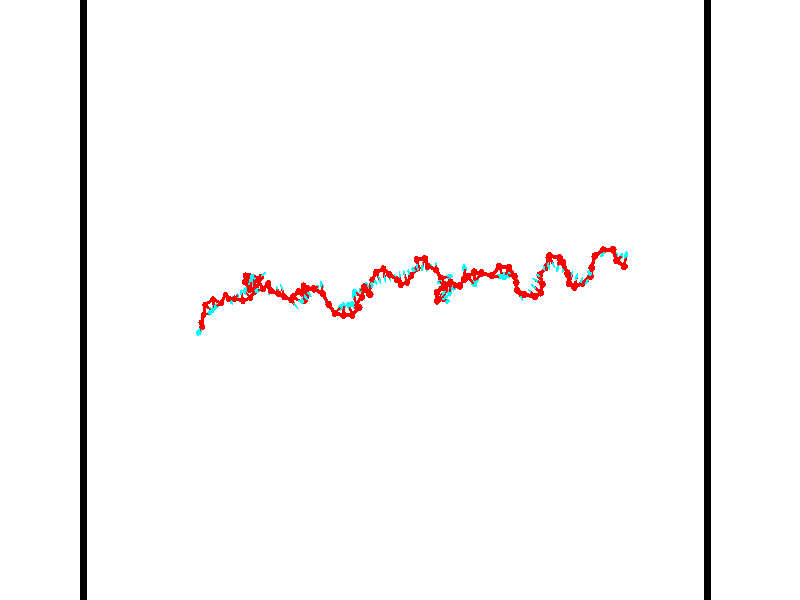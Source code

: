 // switches for output
#declare DRAW_BASES = 1; // possible values are 0, 1; only relevant for DNA ribbons
#declare DRAW_BASES_TYPE = 3; // possible values are 1, 2, 3; only relevant for DNA ribbons
#declare DRAW_FOG = 0; // set to 1 to enable fog

#include "colors.inc"

#include "transforms.inc"
background { rgb <1, 1, 1>}

#default {
   normal{
       ripples 0.25
       frequency 0.20
       turbulence 0.2
       lambda 5
   }
	finish {
		phong 0.1
		phong_size 40.
	}
}

// original window dimensions: 1024x640


// camera settings

camera {
	sky <-0, 1, 0>
	up <-0, 1, 0>
	right 1.6 * <0.99995, 0, 0.00999983>
	location <54.4867, 55, 106.329>
	look_at <55, 55, 55.0001>
	direction <0.513302, 0, -51.3289>
	angle 67.0682
}


# declare cpy_camera_pos = <54.4867, 55, 106.329>;
# if (DRAW_FOG = 1)
fog {
	fog_type 2
	up vnormalize(cpy_camera_pos)
	color rgbt<1,1,1,0.3>
	distance 1e-5
	fog_alt 3e-3
	fog_offset 88
}
# end


// LIGHTS

# declare lum = 6;
global_settings {
	ambient_light rgb lum * <0.05, 0.05, 0.05>
	max_trace_level 15
}# declare cpy_direct_light_amount = 0.25;
light_source
{	1000 * <-0.98995, -1, 1.00995>,
	rgb lum * cpy_direct_light_amount
	parallel
}

light_source
{	1000 * <0.98995, 1, -1.00995>,
	rgb lum * cpy_direct_light_amount
	parallel
}

// strand 0

// nucleotide -1

// particle -1
sphere {
	<36.422035, 52.873142, 49.174698> 0.250000
	pigment { color rgbt <1,0,0,0> }
	no_shadow
}
cylinder {
	<36.280293, 52.628780, 49.457886>,  <36.195248, 52.482162, 49.627800>, 0.100000
	pigment { color rgbt <1,0,0,0> }
	no_shadow
}
cylinder {
	<36.280293, 52.628780, 49.457886>,  <36.422035, 52.873142, 49.174698>, 0.100000
	pigment { color rgbt <1,0,0,0> }
	no_shadow
}

// particle -1
sphere {
	<36.280293, 52.628780, 49.457886> 0.100000
	pigment { color rgbt <1,0,0,0> }
	no_shadow
}
sphere {
	0, 1
	scale<0.080000,0.200000,0.300000>
	matrix <0.747921, 0.269284, 0.606713,
		-0.561290, 0.744500, 0.361487,
		-0.354355, -0.610906, 0.707974,
		36.173985, 52.445507, 49.670277>
	pigment { color rgbt <0,1,1,0> }
	no_shadow
}
cylinder {
	<36.483517, 53.225807, 49.757156>,  <36.422035, 52.873142, 49.174698>, 0.130000
	pigment { color rgbt <1,0,0,0> }
	no_shadow
}

// nucleotide -1

// particle -1
sphere {
	<36.483517, 53.225807, 49.757156> 0.250000
	pigment { color rgbt <1,0,0,0> }
	no_shadow
}
cylinder {
	<36.448006, 52.849274, 49.887398>,  <36.426701, 52.623356, 49.965542>, 0.100000
	pigment { color rgbt <1,0,0,0> }
	no_shadow
}
cylinder {
	<36.448006, 52.849274, 49.887398>,  <36.483517, 53.225807, 49.757156>, 0.100000
	pigment { color rgbt <1,0,0,0> }
	no_shadow
}

// particle -1
sphere {
	<36.448006, 52.849274, 49.887398> 0.100000
	pigment { color rgbt <1,0,0,0> }
	no_shadow
}
sphere {
	0, 1
	scale<0.080000,0.200000,0.300000>
	matrix <0.708613, 0.170040, 0.684802,
		-0.699990, 0.291522, 0.651943,
		-0.088778, -0.941330, 0.325603,
		36.421371, 52.566875, 49.985077>
	pigment { color rgbt <0,1,1,0> }
	no_shadow
}
cylinder {
	<36.759819, 53.853424, 49.897804>,  <36.483517, 53.225807, 49.757156>, 0.130000
	pigment { color rgbt <1,0,0,0> }
	no_shadow
}

// nucleotide -1

// particle -1
sphere {
	<36.759819, 53.853424, 49.897804> 0.250000
	pigment { color rgbt <1,0,0,0> }
	no_shadow
}
cylinder {
	<37.110279, 53.915840, 50.080238>,  <37.320553, 53.953289, 50.189701>, 0.100000
	pigment { color rgbt <1,0,0,0> }
	no_shadow
}
cylinder {
	<37.110279, 53.915840, 50.080238>,  <36.759819, 53.853424, 49.897804>, 0.100000
	pigment { color rgbt <1,0,0,0> }
	no_shadow
}

// particle -1
sphere {
	<37.110279, 53.915840, 50.080238> 0.100000
	pigment { color rgbt <1,0,0,0> }
	no_shadow
}
sphere {
	0, 1
	scale<0.080000,0.200000,0.300000>
	matrix <0.267550, 0.629625, -0.729376,
		-0.400979, 0.761067, 0.509894,
		0.876147, 0.156042, 0.456089,
		37.373123, 53.962654, 50.217064>
	pigment { color rgbt <0,1,1,0> }
	no_shadow
}
cylinder {
	<36.928371, 54.619404, 50.053337>,  <36.759819, 53.853424, 49.897804>, 0.130000
	pigment { color rgbt <1,0,0,0> }
	no_shadow
}

// nucleotide -1

// particle -1
sphere {
	<36.928371, 54.619404, 50.053337> 0.250000
	pigment { color rgbt <1,0,0,0> }
	no_shadow
}
cylinder {
	<37.249310, 54.385368, 50.006165>,  <37.441872, 54.244946, 49.977859>, 0.100000
	pigment { color rgbt <1,0,0,0> }
	no_shadow
}
cylinder {
	<37.249310, 54.385368, 50.006165>,  <36.928371, 54.619404, 50.053337>, 0.100000
	pigment { color rgbt <1,0,0,0> }
	no_shadow
}

// particle -1
sphere {
	<37.249310, 54.385368, 50.006165> 0.100000
	pigment { color rgbt <1,0,0,0> }
	no_shadow
}
sphere {
	0, 1
	scale<0.080000,0.200000,0.300000>
	matrix <0.249053, 0.507759, -0.824714,
		0.542414, 0.632335, 0.553117,
		0.802346, -0.585093, -0.117930,
		37.490013, 54.209839, 49.970787>
	pigment { color rgbt <0,1,1,0> }
	no_shadow
}
cylinder {
	<37.616653, 55.051697, 49.867653>,  <36.928371, 54.619404, 50.053337>, 0.130000
	pigment { color rgbt <1,0,0,0> }
	no_shadow
}

// nucleotide -1

// particle -1
sphere {
	<37.616653, 55.051697, 49.867653> 0.250000
	pigment { color rgbt <1,0,0,0> }
	no_shadow
}
cylinder {
	<37.620312, 54.674480, 49.734638>,  <37.622505, 54.448151, 49.654827>, 0.100000
	pigment { color rgbt <1,0,0,0> }
	no_shadow
}
cylinder {
	<37.620312, 54.674480, 49.734638>,  <37.616653, 55.051697, 49.867653>, 0.100000
	pigment { color rgbt <1,0,0,0> }
	no_shadow
}

// particle -1
sphere {
	<37.620312, 54.674480, 49.734638> 0.100000
	pigment { color rgbt <1,0,0,0> }
	no_shadow
}
sphere {
	0, 1
	scale<0.080000,0.200000,0.300000>
	matrix <0.400321, 0.308191, -0.862995,
		0.916329, -0.125234, 0.380338,
		0.009141, -0.943045, -0.332538,
		37.623055, 54.391567, 49.634876>
	pigment { color rgbt <0,1,1,0> }
	no_shadow
}
cylinder {
	<38.317490, 54.755352, 49.671421>,  <37.616653, 55.051697, 49.867653>, 0.130000
	pigment { color rgbt <1,0,0,0> }
	no_shadow
}

// nucleotide -1

// particle -1
sphere {
	<38.317490, 54.755352, 49.671421> 0.250000
	pigment { color rgbt <1,0,0,0> }
	no_shadow
}
cylinder {
	<38.011459, 54.627129, 49.448029>,  <37.827843, 54.550194, 49.313992>, 0.100000
	pigment { color rgbt <1,0,0,0> }
	no_shadow
}
cylinder {
	<38.011459, 54.627129, 49.448029>,  <38.317490, 54.755352, 49.671421>, 0.100000
	pigment { color rgbt <1,0,0,0> }
	no_shadow
}

// particle -1
sphere {
	<38.011459, 54.627129, 49.448029> 0.100000
	pigment { color rgbt <1,0,0,0> }
	no_shadow
}
sphere {
	0, 1
	scale<0.080000,0.200000,0.300000>
	matrix <0.446207, 0.361408, -0.818709,
		0.464287, -0.875571, -0.133467,
		-0.765073, -0.320562, -0.558483,
		37.781937, 54.530960, 49.280483>
	pigment { color rgbt <0,1,1,0> }
	no_shadow
}
cylinder {
	<38.619148, 55.389221, 49.323494>,  <38.317490, 54.755352, 49.671421>, 0.130000
	pigment { color rgbt <1,0,0,0> }
	no_shadow
}

// nucleotide -1

// particle -1
sphere {
	<38.619148, 55.389221, 49.323494> 0.250000
	pigment { color rgbt <1,0,0,0> }
	no_shadow
}
cylinder {
	<38.880852, 55.099655, 49.235958>,  <39.037876, 54.925915, 49.183437>, 0.100000
	pigment { color rgbt <1,0,0,0> }
	no_shadow
}
cylinder {
	<38.880852, 55.099655, 49.235958>,  <38.619148, 55.389221, 49.323494>, 0.100000
	pigment { color rgbt <1,0,0,0> }
	no_shadow
}

// particle -1
sphere {
	<38.880852, 55.099655, 49.235958> 0.100000
	pigment { color rgbt <1,0,0,0> }
	no_shadow
}
sphere {
	0, 1
	scale<0.080000,0.200000,0.300000>
	matrix <0.731803, 0.533000, 0.424706,
		-0.190808, -0.438017, 0.878483,
		0.654260, -0.723914, -0.218842,
		39.077129, 54.882481, 49.170307>
	pigment { color rgbt <0,1,1,0> }
	no_shadow
}
cylinder {
	<39.048336, 55.111973, 49.846836>,  <38.619148, 55.389221, 49.323494>, 0.130000
	pigment { color rgbt <1,0,0,0> }
	no_shadow
}

// nucleotide -1

// particle -1
sphere {
	<39.048336, 55.111973, 49.846836> 0.250000
	pigment { color rgbt <1,0,0,0> }
	no_shadow
}
cylinder {
	<39.230461, 55.125191, 49.490948>,  <39.339737, 55.133121, 49.277416>, 0.100000
	pigment { color rgbt <1,0,0,0> }
	no_shadow
}
cylinder {
	<39.230461, 55.125191, 49.490948>,  <39.048336, 55.111973, 49.846836>, 0.100000
	pigment { color rgbt <1,0,0,0> }
	no_shadow
}

// particle -1
sphere {
	<39.230461, 55.125191, 49.490948> 0.100000
	pigment { color rgbt <1,0,0,0> }
	no_shadow
}
sphere {
	0, 1
	scale<0.080000,0.200000,0.300000>
	matrix <0.795220, 0.434305, 0.423088,
		0.400389, -0.900160, 0.171468,
		0.455316, 0.033045, -0.889716,
		39.367054, 55.135105, 49.224033>
	pigment { color rgbt <0,1,1,0> }
	no_shadow
}
cylinder {
	<39.675522, 55.106003, 50.033562>,  <39.048336, 55.111973, 49.846836>, 0.130000
	pigment { color rgbt <1,0,0,0> }
	no_shadow
}

// nucleotide -1

// particle -1
sphere {
	<39.675522, 55.106003, 50.033562> 0.250000
	pigment { color rgbt <1,0,0,0> }
	no_shadow
}
cylinder {
	<39.725098, 55.234547, 49.658039>,  <39.754845, 55.311672, 49.432724>, 0.100000
	pigment { color rgbt <1,0,0,0> }
	no_shadow
}
cylinder {
	<39.725098, 55.234547, 49.658039>,  <39.675522, 55.106003, 50.033562>, 0.100000
	pigment { color rgbt <1,0,0,0> }
	no_shadow
}

// particle -1
sphere {
	<39.725098, 55.234547, 49.658039> 0.100000
	pigment { color rgbt <1,0,0,0> }
	no_shadow
}
sphere {
	0, 1
	scale<0.080000,0.200000,0.300000>
	matrix <0.765040, 0.571583, 0.296659,
		0.631943, -0.754996, -0.175013,
		0.123942, 0.321364, -0.938810,
		39.762280, 55.330956, 49.376396>
	pigment { color rgbt <0,1,1,0> }
	no_shadow
}
cylinder {
	<40.398655, 54.930851, 49.829330>,  <39.675522, 55.106003, 50.033562>, 0.130000
	pigment { color rgbt <1,0,0,0> }
	no_shadow
}

// nucleotide -1

// particle -1
sphere {
	<40.398655, 54.930851, 49.829330> 0.250000
	pigment { color rgbt <1,0,0,0> }
	no_shadow
}
cylinder {
	<40.273705, 55.274658, 49.667511>,  <40.198734, 55.480942, 49.570419>, 0.100000
	pigment { color rgbt <1,0,0,0> }
	no_shadow
}
cylinder {
	<40.273705, 55.274658, 49.667511>,  <40.398655, 54.930851, 49.829330>, 0.100000
	pigment { color rgbt <1,0,0,0> }
	no_shadow
}

// particle -1
sphere {
	<40.273705, 55.274658, 49.667511> 0.100000
	pigment { color rgbt <1,0,0,0> }
	no_shadow
}
sphere {
	0, 1
	scale<0.080000,0.200000,0.300000>
	matrix <0.781899, 0.474482, 0.404351,
		0.539496, -0.190006, -0.820269,
		-0.312374, 0.859514, -0.404547,
		40.179993, 55.532513, 49.546146>
	pigment { color rgbt <0,1,1,0> }
	no_shadow
}
cylinder {
	<40.985207, 55.183475, 49.476803>,  <40.398655, 54.930851, 49.829330>, 0.130000
	pigment { color rgbt <1,0,0,0> }
	no_shadow
}

// nucleotide -1

// particle -1
sphere {
	<40.985207, 55.183475, 49.476803> 0.250000
	pigment { color rgbt <1,0,0,0> }
	no_shadow
}
cylinder {
	<40.745995, 55.440792, 49.668026>,  <40.602467, 55.595181, 49.782761>, 0.100000
	pigment { color rgbt <1,0,0,0> }
	no_shadow
}
cylinder {
	<40.745995, 55.440792, 49.668026>,  <40.985207, 55.183475, 49.476803>, 0.100000
	pigment { color rgbt <1,0,0,0> }
	no_shadow
}

// particle -1
sphere {
	<40.745995, 55.440792, 49.668026> 0.100000
	pigment { color rgbt <1,0,0,0> }
	no_shadow
}
sphere {
	0, 1
	scale<0.080000,0.200000,0.300000>
	matrix <0.789642, 0.370802, 0.488847,
		0.137206, 0.669840, -0.729719,
		-0.598030, 0.643289, 0.478057,
		40.566586, 55.633778, 49.811443>
	pigment { color rgbt <0,1,1,0> }
	no_shadow
}
cylinder {
	<41.439861, 55.639675, 49.679947>,  <40.985207, 55.183475, 49.476803>, 0.130000
	pigment { color rgbt <1,0,0,0> }
	no_shadow
}

// nucleotide -1

// particle -1
sphere {
	<41.439861, 55.639675, 49.679947> 0.250000
	pigment { color rgbt <1,0,0,0> }
	no_shadow
}
cylinder {
	<41.098999, 55.733997, 49.866806>,  <40.894482, 55.790592, 49.978924>, 0.100000
	pigment { color rgbt <1,0,0,0> }
	no_shadow
}
cylinder {
	<41.098999, 55.733997, 49.866806>,  <41.439861, 55.639675, 49.679947>, 0.100000
	pigment { color rgbt <1,0,0,0> }
	no_shadow
}

// particle -1
sphere {
	<41.098999, 55.733997, 49.866806> 0.100000
	pigment { color rgbt <1,0,0,0> }
	no_shadow
}
sphere {
	0, 1
	scale<0.080000,0.200000,0.300000>
	matrix <0.523261, 0.393751, 0.755750,
		-0.005732, 0.888457, -0.458924,
		-0.852153, 0.235805, 0.467152,
		40.843353, 55.804737, 50.006950>
	pigment { color rgbt <0,1,1,0> }
	no_shadow
}
cylinder {
	<41.397568, 56.357018, 49.895882>,  <41.439861, 55.639675, 49.679947>, 0.130000
	pigment { color rgbt <1,0,0,0> }
	no_shadow
}

// nucleotide -1

// particle -1
sphere {
	<41.397568, 56.357018, 49.895882> 0.250000
	pigment { color rgbt <1,0,0,0> }
	no_shadow
}
cylinder {
	<41.179367, 56.129936, 50.142502>,  <41.048447, 55.993687, 50.290474>, 0.100000
	pigment { color rgbt <1,0,0,0> }
	no_shadow
}
cylinder {
	<41.179367, 56.129936, 50.142502>,  <41.397568, 56.357018, 49.895882>, 0.100000
	pigment { color rgbt <1,0,0,0> }
	no_shadow
}

// particle -1
sphere {
	<41.179367, 56.129936, 50.142502> 0.100000
	pigment { color rgbt <1,0,0,0> }
	no_shadow
}
sphere {
	0, 1
	scale<0.080000,0.200000,0.300000>
	matrix <0.387408, 0.481537, 0.786154,
		-0.743196, 0.667707, -0.042747,
		-0.545505, -0.567705, 0.616551,
		41.015717, 55.959625, 50.327469>
	pigment { color rgbt <0,1,1,0> }
	no_shadow
}
cylinder {
	<41.069851, 56.848331, 50.326134>,  <41.397568, 56.357018, 49.895882>, 0.130000
	pigment { color rgbt <1,0,0,0> }
	no_shadow
}

// nucleotide -1

// particle -1
sphere {
	<41.069851, 56.848331, 50.326134> 0.250000
	pigment { color rgbt <1,0,0,0> }
	no_shadow
}
cylinder {
	<41.108723, 56.491978, 50.503616>,  <41.132046, 56.278164, 50.610107>, 0.100000
	pigment { color rgbt <1,0,0,0> }
	no_shadow
}
cylinder {
	<41.108723, 56.491978, 50.503616>,  <41.069851, 56.848331, 50.326134>, 0.100000
	pigment { color rgbt <1,0,0,0> }
	no_shadow
}

// particle -1
sphere {
	<41.108723, 56.491978, 50.503616> 0.100000
	pigment { color rgbt <1,0,0,0> }
	no_shadow
}
sphere {
	0, 1
	scale<0.080000,0.200000,0.300000>
	matrix <0.538785, 0.421931, 0.729167,
		-0.836819, 0.168202, 0.521000,
		0.097179, -0.890888, 0.443705,
		41.137875, 56.224712, 50.636726>
	pigment { color rgbt <0,1,1,0> }
	no_shadow
}
cylinder {
	<40.938335, 56.845585, 51.128242>,  <41.069851, 56.848331, 50.326134>, 0.130000
	pigment { color rgbt <1,0,0,0> }
	no_shadow
}

// nucleotide -1

// particle -1
sphere {
	<40.938335, 56.845585, 51.128242> 0.250000
	pigment { color rgbt <1,0,0,0> }
	no_shadow
}
cylinder {
	<41.187439, 56.535793, 51.083778>,  <41.336903, 56.349918, 51.057098>, 0.100000
	pigment { color rgbt <1,0,0,0> }
	no_shadow
}
cylinder {
	<41.187439, 56.535793, 51.083778>,  <40.938335, 56.845585, 51.128242>, 0.100000
	pigment { color rgbt <1,0,0,0> }
	no_shadow
}

// particle -1
sphere {
	<41.187439, 56.535793, 51.083778> 0.100000
	pigment { color rgbt <1,0,0,0> }
	no_shadow
}
sphere {
	0, 1
	scale<0.080000,0.200000,0.300000>
	matrix <0.555147, 0.337263, 0.760307,
		-0.551348, -0.535200, 0.639982,
		0.622758, -0.774477, -0.111165,
		41.374268, 56.303452, 51.050430>
	pigment { color rgbt <0,1,1,0> }
	no_shadow
}
cylinder {
	<41.042870, 56.371288, 51.772884>,  <40.938335, 56.845585, 51.128242>, 0.130000
	pigment { color rgbt <1,0,0,0> }
	no_shadow
}

// nucleotide -1

// particle -1
sphere {
	<41.042870, 56.371288, 51.772884> 0.250000
	pigment { color rgbt <1,0,0,0> }
	no_shadow
}
cylinder {
	<41.370167, 56.383869, 51.543278>,  <41.566544, 56.391418, 51.405514>, 0.100000
	pigment { color rgbt <1,0,0,0> }
	no_shadow
}
cylinder {
	<41.370167, 56.383869, 51.543278>,  <41.042870, 56.371288, 51.772884>, 0.100000
	pigment { color rgbt <1,0,0,0> }
	no_shadow
}

// particle -1
sphere {
	<41.370167, 56.383869, 51.543278> 0.100000
	pigment { color rgbt <1,0,0,0> }
	no_shadow
}
sphere {
	0, 1
	scale<0.080000,0.200000,0.300000>
	matrix <0.493552, 0.473553, 0.729488,
		0.294771, -0.880203, 0.371957,
		0.818240, 0.031452, -0.574016,
		41.615639, 56.393307, 51.371071>
	pigment { color rgbt <0,1,1,0> }
	no_shadow
}
cylinder {
	<41.551392, 55.774879, 52.014771>,  <41.042870, 56.371288, 51.772884>, 0.130000
	pigment { color rgbt <1,0,0,0> }
	no_shadow
}

// nucleotide -1

// particle -1
sphere {
	<41.551392, 55.774879, 52.014771> 0.250000
	pigment { color rgbt <1,0,0,0> }
	no_shadow
}
cylinder {
	<41.605087, 56.156147, 51.906361>,  <41.637306, 56.384907, 51.841312>, 0.100000
	pigment { color rgbt <1,0,0,0> }
	no_shadow
}
cylinder {
	<41.605087, 56.156147, 51.906361>,  <41.551392, 55.774879, 52.014771>, 0.100000
	pigment { color rgbt <1,0,0,0> }
	no_shadow
}

// particle -1
sphere {
	<41.605087, 56.156147, 51.906361> 0.100000
	pigment { color rgbt <1,0,0,0> }
	no_shadow
}
sphere {
	0, 1
	scale<0.080000,0.200000,0.300000>
	matrix <0.318545, 0.217481, 0.922622,
		0.938354, -0.210190, -0.274431,
		0.134242, 0.953165, -0.271029,
		41.645359, 56.442097, 51.825050>
	pigment { color rgbt <0,1,1,0> }
	no_shadow
}
cylinder {
	<42.200130, 55.950222, 52.245781>,  <41.551392, 55.774879, 52.014771>, 0.130000
	pigment { color rgbt <1,0,0,0> }
	no_shadow
}

// nucleotide -1

// particle -1
sphere {
	<42.200130, 55.950222, 52.245781> 0.250000
	pigment { color rgbt <1,0,0,0> }
	no_shadow
}
cylinder {
	<41.995251, 56.290958, 52.201920>,  <41.872322, 56.495399, 52.175602>, 0.100000
	pigment { color rgbt <1,0,0,0> }
	no_shadow
}
cylinder {
	<41.995251, 56.290958, 52.201920>,  <42.200130, 55.950222, 52.245781>, 0.100000
	pigment { color rgbt <1,0,0,0> }
	no_shadow
}

// particle -1
sphere {
	<41.995251, 56.290958, 52.201920> 0.100000
	pigment { color rgbt <1,0,0,0> }
	no_shadow
}
sphere {
	0, 1
	scale<0.080000,0.200000,0.300000>
	matrix <0.321246, 0.308421, 0.895364,
		0.796526, 0.423377, -0.431623,
		-0.512198, 0.851838, -0.109657,
		41.841591, 56.546509, 52.169022>
	pigment { color rgbt <0,1,1,0> }
	no_shadow
}
cylinder {
	<42.647907, 56.695053, 52.410431>,  <42.200130, 55.950222, 52.245781>, 0.130000
	pigment { color rgbt <1,0,0,0> }
	no_shadow
}

// nucleotide -1

// particle -1
sphere {
	<42.647907, 56.695053, 52.410431> 0.250000
	pigment { color rgbt <1,0,0,0> }
	no_shadow
}
cylinder {
	<42.252975, 56.714127, 52.470970>,  <42.016018, 56.725571, 52.507294>, 0.100000
	pigment { color rgbt <1,0,0,0> }
	no_shadow
}
cylinder {
	<42.252975, 56.714127, 52.470970>,  <42.647907, 56.695053, 52.410431>, 0.100000
	pigment { color rgbt <1,0,0,0> }
	no_shadow
}

// particle -1
sphere {
	<42.252975, 56.714127, 52.470970> 0.100000
	pigment { color rgbt <1,0,0,0> }
	no_shadow
}
sphere {
	0, 1
	scale<0.080000,0.200000,0.300000>
	matrix <0.158236, 0.367284, 0.916550,
		-0.011888, 0.928886, -0.370175,
		-0.987330, 0.047679, 0.151350,
		41.956776, 56.728432, 52.516376>
	pigment { color rgbt <0,1,1,0> }
	no_shadow
}
cylinder {
	<42.563126, 56.470707, 53.145351>,  <42.647907, 56.695053, 52.410431>, 0.130000
	pigment { color rgbt <1,0,0,0> }
	no_shadow
}

// nucleotide -1

// particle -1
sphere {
	<42.563126, 56.470707, 53.145351> 0.250000
	pigment { color rgbt <1,0,0,0> }
	no_shadow
}
cylinder {
	<42.857311, 56.702290, 53.286148>,  <43.033825, 56.841240, 53.370625>, 0.100000
	pigment { color rgbt <1,0,0,0> }
	no_shadow
}
cylinder {
	<42.857311, 56.702290, 53.286148>,  <42.563126, 56.470707, 53.145351>, 0.100000
	pigment { color rgbt <1,0,0,0> }
	no_shadow
}

// particle -1
sphere {
	<42.857311, 56.702290, 53.286148> 0.100000
	pigment { color rgbt <1,0,0,0> }
	no_shadow
}
sphere {
	0, 1
	scale<0.080000,0.200000,0.300000>
	matrix <0.627432, -0.778044, -0.031254,
		0.255767, 0.243835, -0.935483,
		0.735467, 0.578958, 0.351988,
		43.077953, 56.875977, 53.391743>
	pigment { color rgbt <0,1,1,0> }
	no_shadow
}
cylinder {
	<43.019936, 55.809769, 53.360722>,  <42.563126, 56.470707, 53.145351>, 0.130000
	pigment { color rgbt <1,0,0,0> }
	no_shadow
}

// nucleotide -1

// particle -1
sphere {
	<43.019936, 55.809769, 53.360722> 0.250000
	pigment { color rgbt <1,0,0,0> }
	no_shadow
}
cylinder {
	<42.802502, 55.730640, 53.687004>,  <42.672043, 55.683163, 53.882774>, 0.100000
	pigment { color rgbt <1,0,0,0> }
	no_shadow
}
cylinder {
	<42.802502, 55.730640, 53.687004>,  <43.019936, 55.809769, 53.360722>, 0.100000
	pigment { color rgbt <1,0,0,0> }
	no_shadow
}

// particle -1
sphere {
	<42.802502, 55.730640, 53.687004> 0.100000
	pigment { color rgbt <1,0,0,0> }
	no_shadow
}
sphere {
	0, 1
	scale<0.080000,0.200000,0.300000>
	matrix <0.766342, 0.279472, 0.578460,
		-0.342400, 0.939554, -0.000318,
		-0.543583, -0.197821, 0.815711,
		42.639427, 55.671295, 53.931717>
	pigment { color rgbt <0,1,1,0> }
	no_shadow
}
cylinder {
	<43.559216, 56.197338, 53.765514>,  <43.019936, 55.809769, 53.360722>, 0.130000
	pigment { color rgbt <1,0,0,0> }
	no_shadow
}

// nucleotide -1

// particle -1
sphere {
	<43.559216, 56.197338, 53.765514> 0.250000
	pigment { color rgbt <1,0,0,0> }
	no_shadow
}
cylinder {
	<43.550953, 55.848770, 53.569477>,  <43.545994, 55.639629, 53.451855>, 0.100000
	pigment { color rgbt <1,0,0,0> }
	no_shadow
}
cylinder {
	<43.550953, 55.848770, 53.569477>,  <43.559216, 56.197338, 53.765514>, 0.100000
	pigment { color rgbt <1,0,0,0> }
	no_shadow
}

// particle -1
sphere {
	<43.550953, 55.848770, 53.569477> 0.100000
	pigment { color rgbt <1,0,0,0> }
	no_shadow
}
sphere {
	0, 1
	scale<0.080000,0.200000,0.300000>
	matrix <0.988528, 0.055558, -0.140449,
		0.149620, -0.487375, 0.860279,
		-0.020656, -0.871424, -0.490096,
		43.544758, 55.587341, 53.422447>
	pigment { color rgbt <0,1,1,0> }
	no_shadow
}
cylinder {
	<43.879696, 55.654926, 54.174511>,  <43.559216, 56.197338, 53.765514>, 0.130000
	pigment { color rgbt <1,0,0,0> }
	no_shadow
}

// nucleotide -1

// particle -1
sphere {
	<43.879696, 55.654926, 54.174511> 0.250000
	pigment { color rgbt <1,0,0,0> }
	no_shadow
}
cylinder {
	<43.917530, 55.612911, 53.778526>,  <43.940231, 55.587704, 53.540936>, 0.100000
	pigment { color rgbt <1,0,0,0> }
	no_shadow
}
cylinder {
	<43.917530, 55.612911, 53.778526>,  <43.879696, 55.654926, 54.174511>, 0.100000
	pigment { color rgbt <1,0,0,0> }
	no_shadow
}

// particle -1
sphere {
	<43.917530, 55.612911, 53.778526> 0.100000
	pigment { color rgbt <1,0,0,0> }
	no_shadow
}
sphere {
	0, 1
	scale<0.080000,0.200000,0.300000>
	matrix <0.928577, 0.367796, 0.049701,
		0.358883, -0.923956, 0.132323,
		0.094589, -0.105035, -0.989960,
		43.945908, 55.581402, 53.481537>
	pigment { color rgbt <0,1,1,0> }
	no_shadow
}
cylinder {
	<44.531784, 55.430283, 54.029079>,  <43.879696, 55.654926, 54.174511>, 0.130000
	pigment { color rgbt <1,0,0,0> }
	no_shadow
}

// nucleotide -1

// particle -1
sphere {
	<44.531784, 55.430283, 54.029079> 0.250000
	pigment { color rgbt <1,0,0,0> }
	no_shadow
}
cylinder {
	<44.390057, 55.651882, 53.727737>,  <44.305019, 55.784843, 53.546932>, 0.100000
	pigment { color rgbt <1,0,0,0> }
	no_shadow
}
cylinder {
	<44.390057, 55.651882, 53.727737>,  <44.531784, 55.430283, 54.029079>, 0.100000
	pigment { color rgbt <1,0,0,0> }
	no_shadow
}

// particle -1
sphere {
	<44.390057, 55.651882, 53.727737> 0.100000
	pigment { color rgbt <1,0,0,0> }
	no_shadow
}
sphere {
	0, 1
	scale<0.080000,0.200000,0.300000>
	matrix <0.921905, 0.341923, -0.182155,
		0.156674, -0.759059, -0.631888,
		-0.354323, 0.554002, -0.753351,
		44.283760, 55.818081, 53.501732>
	pigment { color rgbt <0,1,1,0> }
	no_shadow
}
cylinder {
	<44.888912, 55.230347, 53.452320>,  <44.531784, 55.430283, 54.029079>, 0.130000
	pigment { color rgbt <1,0,0,0> }
	no_shadow
}

// nucleotide -1

// particle -1
sphere {
	<44.888912, 55.230347, 53.452320> 0.250000
	pigment { color rgbt <1,0,0,0> }
	no_shadow
}
cylinder {
	<44.757137, 55.604774, 53.402935>,  <44.678074, 55.829433, 53.373306>, 0.100000
	pigment { color rgbt <1,0,0,0> }
	no_shadow
}
cylinder {
	<44.757137, 55.604774, 53.402935>,  <44.888912, 55.230347, 53.452320>, 0.100000
	pigment { color rgbt <1,0,0,0> }
	no_shadow
}

// particle -1
sphere {
	<44.757137, 55.604774, 53.402935> 0.100000
	pigment { color rgbt <1,0,0,0> }
	no_shadow
}
sphere {
	0, 1
	scale<0.080000,0.200000,0.300000>
	matrix <0.912156, 0.281763, -0.297624,
		-0.243811, -0.210662, -0.946667,
		-0.329434, 0.936072, -0.123459,
		44.658306, 55.885597, 53.365898>
	pigment { color rgbt <0,1,1,0> }
	no_shadow
}
cylinder {
	<45.587723, 55.017647, 54.017204>,  <44.888912, 55.230347, 53.452320>, 0.130000
	pigment { color rgbt <1,0,0,0> }
	no_shadow
}

// nucleotide -1

// particle -1
sphere {
	<45.587723, 55.017647, 54.017204> 0.250000
	pigment { color rgbt <1,0,0,0> }
	no_shadow
}
cylinder {
	<45.835327, 54.775253, 54.217049>,  <45.983891, 54.629818, 54.336956>, 0.100000
	pigment { color rgbt <1,0,0,0> }
	no_shadow
}
cylinder {
	<45.835327, 54.775253, 54.217049>,  <45.587723, 55.017647, 54.017204>, 0.100000
	pigment { color rgbt <1,0,0,0> }
	no_shadow
}

// particle -1
sphere {
	<45.835327, 54.775253, 54.217049> 0.100000
	pigment { color rgbt <1,0,0,0> }
	no_shadow
}
sphere {
	0, 1
	scale<0.080000,0.200000,0.300000>
	matrix <0.719088, 0.693099, -0.050270,
		-0.315814, 0.390379, 0.864792,
		0.619011, -0.605985, 0.499607,
		46.021030, 54.593456, 54.366932>
	pigment { color rgbt <0,1,1,0> }
	no_shadow
}
cylinder {
	<45.867710, 55.246796, 54.592548>,  <45.587723, 55.017647, 54.017204>, 0.130000
	pigment { color rgbt <1,0,0,0> }
	no_shadow
}

// nucleotide -1

// particle -1
sphere {
	<45.867710, 55.246796, 54.592548> 0.250000
	pigment { color rgbt <1,0,0,0> }
	no_shadow
}
cylinder {
	<46.184929, 55.044853, 54.456200>,  <46.375259, 54.923687, 54.374390>, 0.100000
	pigment { color rgbt <1,0,0,0> }
	no_shadow
}
cylinder {
	<46.184929, 55.044853, 54.456200>,  <45.867710, 55.246796, 54.592548>, 0.100000
	pigment { color rgbt <1,0,0,0> }
	no_shadow
}

// particle -1
sphere {
	<46.184929, 55.044853, 54.456200> 0.100000
	pigment { color rgbt <1,0,0,0> }
	no_shadow
}
sphere {
	0, 1
	scale<0.080000,0.200000,0.300000>
	matrix <0.557431, 0.827107, 0.071863,
		0.245655, -0.247002, 0.937360,
		0.793047, -0.504860, -0.340870,
		46.422844, 54.893394, 54.353939>
	pigment { color rgbt <0,1,1,0> }
	no_shadow
}
cylinder {
	<46.374603, 55.621937, 54.969524>,  <45.867710, 55.246796, 54.592548>, 0.130000
	pigment { color rgbt <1,0,0,0> }
	no_shadow
}

// nucleotide -1

// particle -1
sphere {
	<46.374603, 55.621937, 54.969524> 0.250000
	pigment { color rgbt <1,0,0,0> }
	no_shadow
}
cylinder {
	<46.550156, 55.401505, 54.685638>,  <46.655487, 55.269245, 54.515308>, 0.100000
	pigment { color rgbt <1,0,0,0> }
	no_shadow
}
cylinder {
	<46.550156, 55.401505, 54.685638>,  <46.374603, 55.621937, 54.969524>, 0.100000
	pigment { color rgbt <1,0,0,0> }
	no_shadow
}

// particle -1
sphere {
	<46.550156, 55.401505, 54.685638> 0.100000
	pigment { color rgbt <1,0,0,0> }
	no_shadow
}
sphere {
	0, 1
	scale<0.080000,0.200000,0.300000>
	matrix <0.795040, 0.606195, 0.020947,
		0.418680, -0.573443, 0.704180,
		0.438882, -0.551082, -0.709712,
		46.681820, 55.236179, 54.472725>
	pigment { color rgbt <0,1,1,0> }
	no_shadow
}
cylinder {
	<47.040733, 55.240444, 55.125950>,  <46.374603, 55.621937, 54.969524>, 0.130000
	pigment { color rgbt <1,0,0,0> }
	no_shadow
}

// nucleotide -1

// particle -1
sphere {
	<47.040733, 55.240444, 55.125950> 0.250000
	pigment { color rgbt <1,0,0,0> }
	no_shadow
}
cylinder {
	<47.047245, 55.327953, 54.735695>,  <47.051151, 55.380459, 54.501541>, 0.100000
	pigment { color rgbt <1,0,0,0> }
	no_shadow
}
cylinder {
	<47.047245, 55.327953, 54.735695>,  <47.040733, 55.240444, 55.125950>, 0.100000
	pigment { color rgbt <1,0,0,0> }
	no_shadow
}

// particle -1
sphere {
	<47.047245, 55.327953, 54.735695> 0.100000
	pigment { color rgbt <1,0,0,0> }
	no_shadow
}
sphere {
	0, 1
	scale<0.080000,0.200000,0.300000>
	matrix <0.896595, 0.428691, 0.111088,
		0.442551, -0.876562, -0.189176,
		0.016278, 0.218777, -0.975639,
		47.052128, 55.393585, 54.443005>
	pigment { color rgbt <0,1,1,0> }
	no_shadow
}
cylinder {
	<47.051102, 54.980785, 55.922375>,  <47.040733, 55.240444, 55.125950>, 0.130000
	pigment { color rgbt <1,0,0,0> }
	no_shadow
}

// nucleotide -1

// particle -1
sphere {
	<47.051102, 54.980785, 55.922375> 0.250000
	pigment { color rgbt <1,0,0,0> }
	no_shadow
}
cylinder {
	<47.001892, 54.960941, 56.318840>,  <46.972366, 54.949036, 56.556721>, 0.100000
	pigment { color rgbt <1,0,0,0> }
	no_shadow
}
cylinder {
	<47.001892, 54.960941, 56.318840>,  <47.051102, 54.980785, 55.922375>, 0.100000
	pigment { color rgbt <1,0,0,0> }
	no_shadow
}

// particle -1
sphere {
	<47.001892, 54.960941, 56.318840> 0.100000
	pigment { color rgbt <1,0,0,0> }
	no_shadow
}
sphere {
	0, 1
	scale<0.080000,0.200000,0.300000>
	matrix <0.969167, 0.208855, 0.130750,
		-0.213496, 0.976687, 0.022389,
		-0.123026, -0.049613, 0.991162,
		46.964985, 54.946056, 56.616188>
	pigment { color rgbt <0,1,1,0> }
	no_shadow
}
cylinder {
	<47.034962, 55.656349, 56.276539>,  <47.051102, 54.980785, 55.922375>, 0.130000
	pigment { color rgbt <1,0,0,0> }
	no_shadow
}

// nucleotide -1

// particle -1
sphere {
	<47.034962, 55.656349, 56.276539> 0.250000
	pigment { color rgbt <1,0,0,0> }
	no_shadow
}
cylinder {
	<47.162807, 55.388855, 56.545059>,  <47.239517, 55.228359, 56.706169>, 0.100000
	pigment { color rgbt <1,0,0,0> }
	no_shadow
}
cylinder {
	<47.162807, 55.388855, 56.545059>,  <47.034962, 55.656349, 56.276539>, 0.100000
	pigment { color rgbt <1,0,0,0> }
	no_shadow
}

// particle -1
sphere {
	<47.162807, 55.388855, 56.545059> 0.100000
	pigment { color rgbt <1,0,0,0> }
	no_shadow
}
sphere {
	0, 1
	scale<0.080000,0.200000,0.300000>
	matrix <0.783413, 0.585023, 0.209790,
		-0.533018, 0.458852, 0.710877,
		0.319617, -0.668733, 0.671299,
		47.258694, 55.188236, 56.746449>
	pigment { color rgbt <0,1,1,0> }
	no_shadow
}
cylinder {
	<47.109676, 55.949528, 56.966602>,  <47.034962, 55.656349, 56.276539>, 0.130000
	pigment { color rgbt <1,0,0,0> }
	no_shadow
}

// nucleotide -1

// particle -1
sphere {
	<47.109676, 55.949528, 56.966602> 0.250000
	pigment { color rgbt <1,0,0,0> }
	no_shadow
}
cylinder {
	<47.364170, 55.641911, 56.942017>,  <47.516865, 55.457340, 56.927265>, 0.100000
	pigment { color rgbt <1,0,0,0> }
	no_shadow
}
cylinder {
	<47.364170, 55.641911, 56.942017>,  <47.109676, 55.949528, 56.966602>, 0.100000
	pigment { color rgbt <1,0,0,0> }
	no_shadow
}

// particle -1
sphere {
	<47.364170, 55.641911, 56.942017> 0.100000
	pigment { color rgbt <1,0,0,0> }
	no_shadow
}
sphere {
	0, 1
	scale<0.080000,0.200000,0.300000>
	matrix <0.752318, 0.600788, 0.270319,
		-0.170959, -0.218229, 0.960807,
		0.636232, -0.769045, -0.061468,
		47.555038, 55.411198, 56.923576>
	pigment { color rgbt <0,1,1,0> }
	no_shadow
}
cylinder {
	<47.480858, 55.781361, 57.602089>,  <47.109676, 55.949528, 56.966602>, 0.130000
	pigment { color rgbt <1,0,0,0> }
	no_shadow
}

// nucleotide -1

// particle -1
sphere {
	<47.480858, 55.781361, 57.602089> 0.250000
	pigment { color rgbt <1,0,0,0> }
	no_shadow
}
cylinder {
	<47.701862, 55.727608, 57.273048>,  <47.834465, 55.695354, 57.075623>, 0.100000
	pigment { color rgbt <1,0,0,0> }
	no_shadow
}
cylinder {
	<47.701862, 55.727608, 57.273048>,  <47.480858, 55.781361, 57.602089>, 0.100000
	pigment { color rgbt <1,0,0,0> }
	no_shadow
}

// particle -1
sphere {
	<47.701862, 55.727608, 57.273048> 0.100000
	pigment { color rgbt <1,0,0,0> }
	no_shadow
}
sphere {
	0, 1
	scale<0.080000,0.200000,0.300000>
	matrix <0.624338, 0.720571, 0.301628,
		0.552211, -0.680235, 0.482021,
		0.552508, -0.134382, -0.822603,
		47.867615, 55.687294, 57.026268>
	pigment { color rgbt <0,1,1,0> }
	no_shadow
}
cylinder {
	<48.071133, 55.745392, 57.888721>,  <47.480858, 55.781361, 57.602089>, 0.130000
	pigment { color rgbt <1,0,0,0> }
	no_shadow
}

// nucleotide -1

// particle -1
sphere {
	<48.071133, 55.745392, 57.888721> 0.250000
	pigment { color rgbt <1,0,0,0> }
	no_shadow
}
cylinder {
	<48.183792, 55.814117, 57.511116>,  <48.251389, 55.855350, 57.284554>, 0.100000
	pigment { color rgbt <1,0,0,0> }
	no_shadow
}
cylinder {
	<48.183792, 55.814117, 57.511116>,  <48.071133, 55.745392, 57.888721>, 0.100000
	pigment { color rgbt <1,0,0,0> }
	no_shadow
}

// particle -1
sphere {
	<48.183792, 55.814117, 57.511116> 0.100000
	pigment { color rgbt <1,0,0,0> }
	no_shadow
}
sphere {
	0, 1
	scale<0.080000,0.200000,0.300000>
	matrix <0.843495, 0.424630, 0.328946,
		0.457371, -0.888916, -0.025324,
		0.281652, 0.171811, -0.944009,
		48.268288, 55.865662, 57.227913>
	pigment { color rgbt <0,1,1,0> }
	no_shadow
}
cylinder {
	<48.761559, 55.418327, 57.769909>,  <48.071133, 55.745392, 57.888721>, 0.130000
	pigment { color rgbt <1,0,0,0> }
	no_shadow
}

// nucleotide -1

// particle -1
sphere {
	<48.761559, 55.418327, 57.769909> 0.250000
	pigment { color rgbt <1,0,0,0> }
	no_shadow
}
cylinder {
	<48.687691, 55.753445, 57.564384>,  <48.643372, 55.954514, 57.441071>, 0.100000
	pigment { color rgbt <1,0,0,0> }
	no_shadow
}
cylinder {
	<48.687691, 55.753445, 57.564384>,  <48.761559, 55.418327, 57.769909>, 0.100000
	pigment { color rgbt <1,0,0,0> }
	no_shadow
}

// particle -1
sphere {
	<48.687691, 55.753445, 57.564384> 0.100000
	pigment { color rgbt <1,0,0,0> }
	no_shadow
}
sphere {
	0, 1
	scale<0.080000,0.200000,0.300000>
	matrix <0.714045, 0.473604, 0.515597,
		0.675306, -0.271672, -0.685679,
		-0.184667, 0.837791, -0.513813,
		48.632290, 56.004784, 57.410240>
	pigment { color rgbt <0,1,1,0> }
	no_shadow
}
cylinder {
	<49.204571, 54.711227, 57.492573>,  <48.761559, 55.418327, 57.769909>, 0.130000
	pigment { color rgbt <1,0,0,0> }
	no_shadow
}

// nucleotide -1

// particle -1
sphere {
	<49.204571, 54.711227, 57.492573> 0.250000
	pigment { color rgbt <1,0,0,0> }
	no_shadow
}
cylinder {
	<49.043194, 54.808937, 57.139854>,  <48.946369, 54.867561, 56.928223>, 0.100000
	pigment { color rgbt <1,0,0,0> }
	no_shadow
}
cylinder {
	<49.043194, 54.808937, 57.139854>,  <49.204571, 54.711227, 57.492573>, 0.100000
	pigment { color rgbt <1,0,0,0> }
	no_shadow
}

// particle -1
sphere {
	<49.043194, 54.808937, 57.139854> 0.100000
	pigment { color rgbt <1,0,0,0> }
	no_shadow
}
sphere {
	0, 1
	scale<0.080000,0.200000,0.300000>
	matrix <0.912313, 0.181259, -0.367193,
		0.070138, -0.952615, -0.295983,
		-0.403443, 0.244274, -0.881796,
		48.922161, 54.882217, 56.875317>
	pigment { color rgbt <0,1,1,0> }
	no_shadow
}
cylinder {
	<49.686081, 54.096745, 57.291069>,  <49.204571, 54.711227, 57.492573>, 0.130000
	pigment { color rgbt <1,0,0,0> }
	no_shadow
}

// nucleotide -1

// particle -1
sphere {
	<49.686081, 54.096745, 57.291069> 0.250000
	pigment { color rgbt <1,0,0,0> }
	no_shadow
}
cylinder {
	<49.913860, 54.311119, 57.041748>,  <50.050526, 54.439743, 56.892155>, 0.100000
	pigment { color rgbt <1,0,0,0> }
	no_shadow
}
cylinder {
	<49.913860, 54.311119, 57.041748>,  <49.686081, 54.096745, 57.291069>, 0.100000
	pigment { color rgbt <1,0,0,0> }
	no_shadow
}

// particle -1
sphere {
	<49.913860, 54.311119, 57.041748> 0.100000
	pigment { color rgbt <1,0,0,0> }
	no_shadow
}
sphere {
	0, 1
	scale<0.080000,0.200000,0.300000>
	matrix <0.535741, 0.333135, 0.775889,
		0.623470, -0.775754, -0.097421,
		0.569444, 0.535936, -0.623302,
		50.084694, 54.471901, 56.854759>
	pigment { color rgbt <0,1,1,0> }
	no_shadow
}
cylinder {
	<50.431316, 53.966621, 57.456226>,  <49.686081, 54.096745, 57.291069>, 0.130000
	pigment { color rgbt <1,0,0,0> }
	no_shadow
}

// nucleotide -1

// particle -1
sphere {
	<50.431316, 53.966621, 57.456226> 0.250000
	pigment { color rgbt <1,0,0,0> }
	no_shadow
}
cylinder {
	<50.399746, 54.318813, 57.269241>,  <50.380806, 54.530128, 57.157051>, 0.100000
	pigment { color rgbt <1,0,0,0> }
	no_shadow
}
cylinder {
	<50.399746, 54.318813, 57.269241>,  <50.431316, 53.966621, 57.456226>, 0.100000
	pigment { color rgbt <1,0,0,0> }
	no_shadow
}

// particle -1
sphere {
	<50.399746, 54.318813, 57.269241> 0.100000
	pigment { color rgbt <1,0,0,0> }
	no_shadow
}
sphere {
	0, 1
	scale<0.080000,0.200000,0.300000>
	matrix <0.532239, 0.433714, 0.727058,
		0.842908, -0.191421, -0.502857,
		-0.078922, 0.880483, -0.467462,
		50.376068, 54.582958, 57.129002>
	pigment { color rgbt <0,1,1,0> }
	no_shadow
}
cylinder {
	<51.117531, 53.980160, 57.416332>,  <50.431316, 53.966621, 57.456226>, 0.130000
	pigment { color rgbt <1,0,0,0> }
	no_shadow
}

// nucleotide -1

// particle -1
sphere {
	<51.117531, 53.980160, 57.416332> 0.250000
	pigment { color rgbt <1,0,0,0> }
	no_shadow
}
cylinder {
	<50.958763, 54.339882, 57.489769>,  <50.863503, 54.555714, 57.533833>, 0.100000
	pigment { color rgbt <1,0,0,0> }
	no_shadow
}
cylinder {
	<50.958763, 54.339882, 57.489769>,  <51.117531, 53.980160, 57.416332>, 0.100000
	pigment { color rgbt <1,0,0,0> }
	no_shadow
}

// particle -1
sphere {
	<50.958763, 54.339882, 57.489769> 0.100000
	pigment { color rgbt <1,0,0,0> }
	no_shadow
}
sphere {
	0, 1
	scale<0.080000,0.200000,0.300000>
	matrix <0.598291, 0.101810, 0.794785,
		0.696062, 0.425308, -0.578456,
		-0.396921, 0.899304, 0.183592,
		50.839687, 54.609673, 57.544846>
	pigment { color rgbt <0,1,1,0> }
	no_shadow
}
cylinder {
	<51.685459, 54.492416, 57.342171>,  <51.117531, 53.980160, 57.416332>, 0.130000
	pigment { color rgbt <1,0,0,0> }
	no_shadow
}

// nucleotide -1

// particle -1
sphere {
	<51.685459, 54.492416, 57.342171> 0.250000
	pigment { color rgbt <1,0,0,0> }
	no_shadow
}
cylinder {
	<51.389706, 54.614922, 57.582008>,  <51.212254, 54.688423, 57.725910>, 0.100000
	pigment { color rgbt <1,0,0,0> }
	no_shadow
}
cylinder {
	<51.389706, 54.614922, 57.582008>,  <51.685459, 54.492416, 57.342171>, 0.100000
	pigment { color rgbt <1,0,0,0> }
	no_shadow
}

// particle -1
sphere {
	<51.389706, 54.614922, 57.582008> 0.100000
	pigment { color rgbt <1,0,0,0> }
	no_shadow
}
sphere {
	0, 1
	scale<0.080000,0.200000,0.300000>
	matrix <0.606579, -0.083453, 0.790631,
		0.292177, 0.948282, -0.124068,
		-0.739388, 0.306261, 0.599591,
		51.167889, 54.706799, 57.761887>
	pigment { color rgbt <0,1,1,0> }
	no_shadow
}
cylinder {
	<51.306728, 54.659527, 56.708729>,  <51.685459, 54.492416, 57.342171>, 0.130000
	pigment { color rgbt <1,0,0,0> }
	no_shadow
}

// nucleotide -1

// particle -1
sphere {
	<51.306728, 54.659527, 56.708729> 0.250000
	pigment { color rgbt <1,0,0,0> }
	no_shadow
}
cylinder {
	<51.255955, 55.056271, 56.704567>,  <51.225491, 55.294315, 56.702068>, 0.100000
	pigment { color rgbt <1,0,0,0> }
	no_shadow
}
cylinder {
	<51.255955, 55.056271, 56.704567>,  <51.306728, 54.659527, 56.708729>, 0.100000
	pigment { color rgbt <1,0,0,0> }
	no_shadow
}

// particle -1
sphere {
	<51.255955, 55.056271, 56.704567> 0.100000
	pigment { color rgbt <1,0,0,0> }
	no_shadow
}
sphere {
	0, 1
	scale<0.080000,0.200000,0.300000>
	matrix <0.378777, 0.058166, 0.923658,
		0.916742, 0.113301, -0.383076,
		-0.126933, 0.991857, -0.010407,
		51.217876, 55.353828, 56.701447>
	pigment { color rgbt <0,1,1,0> }
	no_shadow
}
cylinder {
	<51.855862, 55.202450, 56.717628>,  <51.306728, 54.659527, 56.708729>, 0.130000
	pigment { color rgbt <1,0,0,0> }
	no_shadow
}

// nucleotide -1

// particle -1
sphere {
	<51.855862, 55.202450, 56.717628> 0.250000
	pigment { color rgbt <1,0,0,0> }
	no_shadow
}
cylinder {
	<51.553459, 55.383762, 56.906517>,  <51.372017, 55.492550, 57.019848>, 0.100000
	pigment { color rgbt <1,0,0,0> }
	no_shadow
}
cylinder {
	<51.553459, 55.383762, 56.906517>,  <51.855862, 55.202450, 56.717628>, 0.100000
	pigment { color rgbt <1,0,0,0> }
	no_shadow
}

// particle -1
sphere {
	<51.553459, 55.383762, 56.906517> 0.100000
	pigment { color rgbt <1,0,0,0> }
	no_shadow
}
sphere {
	0, 1
	scale<0.080000,0.200000,0.300000>
	matrix <0.585668, 0.146260, 0.797246,
		0.292307, 0.879288, -0.376044,
		-0.756009, 0.453278, 0.472219,
		51.326656, 55.519745, 57.048183>
	pigment { color rgbt <0,1,1,0> }
	no_shadow
}
cylinder {
	<52.033882, 55.904224, 56.630787>,  <51.855862, 55.202450, 56.717628>, 0.130000
	pigment { color rgbt <1,0,0,0> }
	no_shadow
}

// nucleotide -1

// particle -1
sphere {
	<52.033882, 55.904224, 56.630787> 0.250000
	pigment { color rgbt <1,0,0,0> }
	no_shadow
}
cylinder {
	<51.859917, 55.757450, 56.301857>,  <51.755539, 55.669384, 56.104500>, 0.100000
	pigment { color rgbt <1,0,0,0> }
	no_shadow
}
cylinder {
	<51.859917, 55.757450, 56.301857>,  <52.033882, 55.904224, 56.630787>, 0.100000
	pigment { color rgbt <1,0,0,0> }
	no_shadow
}

// particle -1
sphere {
	<51.859917, 55.757450, 56.301857> 0.100000
	pigment { color rgbt <1,0,0,0> }
	no_shadow
}
sphere {
	0, 1
	scale<0.080000,0.200000,0.300000>
	matrix <0.670858, 0.477132, -0.567709,
		0.600668, -0.798563, 0.038651,
		-0.434910, -0.366935, -0.822321,
		51.729443, 55.647369, 56.055161>
	pigment { color rgbt <0,1,1,0> }
	no_shadow
}
cylinder {
	<52.390049, 55.419273, 56.184147>,  <52.033882, 55.904224, 56.630787>, 0.130000
	pigment { color rgbt <1,0,0,0> }
	no_shadow
}

// nucleotide -1

// particle -1
sphere {
	<52.390049, 55.419273, 56.184147> 0.250000
	pigment { color rgbt <1,0,0,0> }
	no_shadow
}
cylinder {
	<52.128120, 55.628384, 55.965820>,  <51.970963, 55.753849, 55.834824>, 0.100000
	pigment { color rgbt <1,0,0,0> }
	no_shadow
}
cylinder {
	<52.128120, 55.628384, 55.965820>,  <52.390049, 55.419273, 56.184147>, 0.100000
	pigment { color rgbt <1,0,0,0> }
	no_shadow
}

// particle -1
sphere {
	<52.128120, 55.628384, 55.965820> 0.100000
	pigment { color rgbt <1,0,0,0> }
	no_shadow
}
sphere {
	0, 1
	scale<0.080000,0.200000,0.300000>
	matrix <0.739025, 0.291664, -0.607268,
		-0.158271, -0.801023, -0.577332,
		-0.654822, 0.522776, -0.545814,
		51.931675, 55.785217, 55.802074>
	pigment { color rgbt <0,1,1,0> }
	no_shadow
}
cylinder {
	<52.518291, 55.379353, 55.417686>,  <52.390049, 55.419273, 56.184147>, 0.130000
	pigment { color rgbt <1,0,0,0> }
	no_shadow
}

// nucleotide -1

// particle -1
sphere {
	<52.518291, 55.379353, 55.417686> 0.250000
	pigment { color rgbt <1,0,0,0> }
	no_shadow
}
cylinder {
	<52.360718, 55.736137, 55.506432>,  <52.266174, 55.950207, 55.559681>, 0.100000
	pigment { color rgbt <1,0,0,0> }
	no_shadow
}
cylinder {
	<52.360718, 55.736137, 55.506432>,  <52.518291, 55.379353, 55.417686>, 0.100000
	pigment { color rgbt <1,0,0,0> }
	no_shadow
}

// particle -1
sphere {
	<52.360718, 55.736137, 55.506432> 0.100000
	pigment { color rgbt <1,0,0,0> }
	no_shadow
}
sphere {
	0, 1
	scale<0.080000,0.200000,0.300000>
	matrix <0.720536, 0.449549, -0.527952,
		-0.570652, -0.048115, -0.819781,
		-0.393935, 0.891959, 0.221867,
		52.242538, 56.003723, 55.572990>
	pigment { color rgbt <0,1,1,0> }
	no_shadow
}
cylinder {
	<52.322971, 55.793144, 54.778706>,  <52.518291, 55.379353, 55.417686>, 0.130000
	pigment { color rgbt <1,0,0,0> }
	no_shadow
}

// nucleotide -1

// particle -1
sphere {
	<52.322971, 55.793144, 54.778706> 0.250000
	pigment { color rgbt <1,0,0,0> }
	no_shadow
}
cylinder {
	<52.487484, 55.933319, 55.115288>,  <52.586189, 56.017426, 55.317238>, 0.100000
	pigment { color rgbt <1,0,0,0> }
	no_shadow
}
cylinder {
	<52.487484, 55.933319, 55.115288>,  <52.322971, 55.793144, 54.778706>, 0.100000
	pigment { color rgbt <1,0,0,0> }
	no_shadow
}

// particle -1
sphere {
	<52.487484, 55.933319, 55.115288> 0.100000
	pigment { color rgbt <1,0,0,0> }
	no_shadow
}
sphere {
	0, 1
	scale<0.080000,0.200000,0.300000>
	matrix <0.840199, 0.212197, -0.499038,
		-0.353435, 0.912232, -0.207163,
		0.411279, 0.350436, 0.841454,
		52.610867, 56.038448, 55.367725>
	pigment { color rgbt <0,1,1,0> }
	no_shadow
}
cylinder {
	<52.626396, 56.414772, 54.551987>,  <52.322971, 55.793144, 54.778706>, 0.130000
	pigment { color rgbt <1,0,0,0> }
	no_shadow
}

// nucleotide -1

// particle -1
sphere {
	<52.626396, 56.414772, 54.551987> 0.250000
	pigment { color rgbt <1,0,0,0> }
	no_shadow
}
cylinder {
	<52.800293, 56.319374, 54.899345>,  <52.904633, 56.262135, 55.107761>, 0.100000
	pigment { color rgbt <1,0,0,0> }
	no_shadow
}
cylinder {
	<52.800293, 56.319374, 54.899345>,  <52.626396, 56.414772, 54.551987>, 0.100000
	pigment { color rgbt <1,0,0,0> }
	no_shadow
}

// particle -1
sphere {
	<52.800293, 56.319374, 54.899345> 0.100000
	pigment { color rgbt <1,0,0,0> }
	no_shadow
}
sphere {
	0, 1
	scale<0.080000,0.200000,0.300000>
	matrix <0.770138, 0.598283, -0.221236,
		-0.466785, 0.764969, 0.443773,
		0.434741, -0.238496, 0.868401,
		52.930714, 56.247826, 55.159866>
	pigment { color rgbt <0,1,1,0> }
	no_shadow
}
cylinder {
	<52.966774, 56.977985, 54.812401>,  <52.626396, 56.414772, 54.551987>, 0.130000
	pigment { color rgbt <1,0,0,0> }
	no_shadow
}

// nucleotide -1

// particle -1
sphere {
	<52.966774, 56.977985, 54.812401> 0.250000
	pigment { color rgbt <1,0,0,0> }
	no_shadow
}
cylinder {
	<53.142956, 56.654823, 54.969009>,  <53.248665, 56.460926, 55.062977>, 0.100000
	pigment { color rgbt <1,0,0,0> }
	no_shadow
}
cylinder {
	<53.142956, 56.654823, 54.969009>,  <52.966774, 56.977985, 54.812401>, 0.100000
	pigment { color rgbt <1,0,0,0> }
	no_shadow
}

// particle -1
sphere {
	<53.142956, 56.654823, 54.969009> 0.100000
	pigment { color rgbt <1,0,0,0> }
	no_shadow
}
sphere {
	0, 1
	scale<0.080000,0.200000,0.300000>
	matrix <0.874119, 0.286474, -0.392236,
		0.204727, 0.515001, 0.832382,
		0.440458, -0.807902, 0.391524,
		53.275093, 56.412453, 55.086468>
	pigment { color rgbt <0,1,1,0> }
	no_shadow
}
cylinder {
	<53.582825, 57.203388, 55.207878>,  <52.966774, 56.977985, 54.812401>, 0.130000
	pigment { color rgbt <1,0,0,0> }
	no_shadow
}

// nucleotide -1

// particle -1
sphere {
	<53.582825, 57.203388, 55.207878> 0.250000
	pigment { color rgbt <1,0,0,0> }
	no_shadow
}
cylinder {
	<53.654770, 56.818104, 55.127998>,  <53.697937, 56.586933, 55.080070>, 0.100000
	pigment { color rgbt <1,0,0,0> }
	no_shadow
}
cylinder {
	<53.654770, 56.818104, 55.127998>,  <53.582825, 57.203388, 55.207878>, 0.100000
	pigment { color rgbt <1,0,0,0> }
	no_shadow
}

// particle -1
sphere {
	<53.654770, 56.818104, 55.127998> 0.100000
	pigment { color rgbt <1,0,0,0> }
	no_shadow
}
sphere {
	0, 1
	scale<0.080000,0.200000,0.300000>
	matrix <0.957485, 0.217975, -0.188970,
		0.225547, -0.157221, 0.961463,
		0.179865, -0.963207, -0.199700,
		53.708729, 56.529140, 55.068089>
	pigment { color rgbt <0,1,1,0> }
	no_shadow
}
cylinder {
	<54.088676, 56.805405, 55.657032>,  <53.582825, 57.203388, 55.207878>, 0.130000
	pigment { color rgbt <1,0,0,0> }
	no_shadow
}

// nucleotide -1

// particle -1
sphere {
	<54.088676, 56.805405, 55.657032> 0.250000
	pigment { color rgbt <1,0,0,0> }
	no_shadow
}
cylinder {
	<54.121895, 56.633724, 55.297279>,  <54.141827, 56.530716, 55.081429>, 0.100000
	pigment { color rgbt <1,0,0,0> }
	no_shadow
}
cylinder {
	<54.121895, 56.633724, 55.297279>,  <54.088676, 56.805405, 55.657032>, 0.100000
	pigment { color rgbt <1,0,0,0> }
	no_shadow
}

// particle -1
sphere {
	<54.121895, 56.633724, 55.297279> 0.100000
	pigment { color rgbt <1,0,0,0> }
	no_shadow
}
sphere {
	0, 1
	scale<0.080000,0.200000,0.300000>
	matrix <0.937203, 0.340421, -0.075919,
		0.338753, -0.836600, 0.430519,
		0.083044, -0.429202, -0.899383,
		54.146809, 56.504963, 55.027466>
	pigment { color rgbt <0,1,1,0> }
	no_shadow
}
cylinder {
	<54.751041, 56.415565, 55.548050>,  <54.088676, 56.805405, 55.657032>, 0.130000
	pigment { color rgbt <1,0,0,0> }
	no_shadow
}

// nucleotide -1

// particle -1
sphere {
	<54.751041, 56.415565, 55.548050> 0.250000
	pigment { color rgbt <1,0,0,0> }
	no_shadow
}
cylinder {
	<54.657745, 56.532997, 55.177231>,  <54.601768, 56.603455, 54.954739>, 0.100000
	pigment { color rgbt <1,0,0,0> }
	no_shadow
}
cylinder {
	<54.657745, 56.532997, 55.177231>,  <54.751041, 56.415565, 55.548050>, 0.100000
	pigment { color rgbt <1,0,0,0> }
	no_shadow
}

// particle -1
sphere {
	<54.657745, 56.532997, 55.177231> 0.100000
	pigment { color rgbt <1,0,0,0> }
	no_shadow
}
sphere {
	0, 1
	scale<0.080000,0.200000,0.300000>
	matrix <0.967605, 0.164803, -0.191259,
		0.096631, -0.941623, -0.322504,
		-0.233244, 0.293575, -0.927044,
		54.587772, 56.621071, 54.899117>
	pigment { color rgbt <0,1,1,0> }
	no_shadow
}
cylinder {
	<55.076809, 56.076660, 54.982464>,  <54.751041, 56.415565, 55.548050>, 0.130000
	pigment { color rgbt <1,0,0,0> }
	no_shadow
}

// nucleotide -1

// particle -1
sphere {
	<55.076809, 56.076660, 54.982464> 0.250000
	pigment { color rgbt <1,0,0,0> }
	no_shadow
}
cylinder {
	<55.021629, 56.466988, 54.914646>,  <54.988522, 56.701183, 54.873955>, 0.100000
	pigment { color rgbt <1,0,0,0> }
	no_shadow
}
cylinder {
	<55.021629, 56.466988, 54.914646>,  <55.076809, 56.076660, 54.982464>, 0.100000
	pigment { color rgbt <1,0,0,0> }
	no_shadow
}

// particle -1
sphere {
	<55.021629, 56.466988, 54.914646> 0.100000
	pigment { color rgbt <1,0,0,0> }
	no_shadow
}
sphere {
	0, 1
	scale<0.080000,0.200000,0.300000>
	matrix <0.963112, 0.172096, 0.206878,
		0.231054, -0.134755, -0.963564,
		-0.137948, 0.975820, -0.169548,
		54.980244, 56.759735, 54.863781>
	pigment { color rgbt <0,1,1,0> }
	no_shadow
}
cylinder {
	<55.606915, 56.251026, 54.562531>,  <55.076809, 56.076660, 54.982464>, 0.130000
	pigment { color rgbt <1,0,0,0> }
	no_shadow
}

// nucleotide -1

// particle -1
sphere {
	<55.606915, 56.251026, 54.562531> 0.250000
	pigment { color rgbt <1,0,0,0> }
	no_shadow
}
cylinder {
	<55.471375, 56.612232, 54.668167>,  <55.390049, 56.828957, 54.731548>, 0.100000
	pigment { color rgbt <1,0,0,0> }
	no_shadow
}
cylinder {
	<55.471375, 56.612232, 54.668167>,  <55.606915, 56.251026, 54.562531>, 0.100000
	pigment { color rgbt <1,0,0,0> }
	no_shadow
}

// particle -1
sphere {
	<55.471375, 56.612232, 54.668167> 0.100000
	pigment { color rgbt <1,0,0,0> }
	no_shadow
}
sphere {
	0, 1
	scale<0.080000,0.200000,0.300000>
	matrix <0.910749, 0.244404, 0.332870,
		0.236043, 0.353310, -0.905238,
		-0.338850, 0.903017, 0.264087,
		55.369720, 56.883137, 54.747395>
	pigment { color rgbt <0,1,1,0> }
	no_shadow
}
cylinder {
	<55.969536, 56.755341, 54.205467>,  <55.606915, 56.251026, 54.562531>, 0.130000
	pigment { color rgbt <1,0,0,0> }
	no_shadow
}

// nucleotide -1

// particle -1
sphere {
	<55.969536, 56.755341, 54.205467> 0.250000
	pigment { color rgbt <1,0,0,0> }
	no_shadow
}
cylinder {
	<55.843193, 56.876266, 54.565208>,  <55.767387, 56.948822, 54.781052>, 0.100000
	pigment { color rgbt <1,0,0,0> }
	no_shadow
}
cylinder {
	<55.843193, 56.876266, 54.565208>,  <55.969536, 56.755341, 54.205467>, 0.100000
	pigment { color rgbt <1,0,0,0> }
	no_shadow
}

// particle -1
sphere {
	<55.843193, 56.876266, 54.565208> 0.100000
	pigment { color rgbt <1,0,0,0> }
	no_shadow
}
sphere {
	0, 1
	scale<0.080000,0.200000,0.300000>
	matrix <0.948484, 0.125315, 0.290989,
		-0.024731, 0.944934, -0.326325,
		-0.315859, 0.302318, 0.899354,
		55.748436, 56.966961, 54.835014>
	pigment { color rgbt <0,1,1,0> }
	no_shadow
}
cylinder {
	<56.535717, 57.287113, 54.470638>,  <55.969536, 56.755341, 54.205467>, 0.130000
	pigment { color rgbt <1,0,0,0> }
	no_shadow
}

// nucleotide -1

// particle -1
sphere {
	<56.535717, 57.287113, 54.470638> 0.250000
	pigment { color rgbt <1,0,0,0> }
	no_shadow
}
cylinder {
	<56.313660, 57.212559, 54.794880>,  <56.180428, 57.167828, 54.989426>, 0.100000
	pigment { color rgbt <1,0,0,0> }
	no_shadow
}
cylinder {
	<56.313660, 57.212559, 54.794880>,  <56.535717, 57.287113, 54.470638>, 0.100000
	pigment { color rgbt <1,0,0,0> }
	no_shadow
}

// particle -1
sphere {
	<56.313660, 57.212559, 54.794880> 0.100000
	pigment { color rgbt <1,0,0,0> }
	no_shadow
}
sphere {
	0, 1
	scale<0.080000,0.200000,0.300000>
	matrix <0.738658, 0.337542, 0.583480,
		-0.382366, 0.922673, -0.049708,
		-0.555140, -0.186386, 0.810605,
		56.147118, 57.156643, 55.038063>
	pigment { color rgbt <0,1,1,0> }
	no_shadow
}
cylinder {
	<56.422718, 57.886364, 54.910435>,  <56.535717, 57.287113, 54.470638>, 0.130000
	pigment { color rgbt <1,0,0,0> }
	no_shadow
}

// nucleotide -1

// particle -1
sphere {
	<56.422718, 57.886364, 54.910435> 0.250000
	pigment { color rgbt <1,0,0,0> }
	no_shadow
}
cylinder {
	<56.450287, 57.546078, 55.118874>,  <56.466827, 57.341908, 55.243935>, 0.100000
	pigment { color rgbt <1,0,0,0> }
	no_shadow
}
cylinder {
	<56.450287, 57.546078, 55.118874>,  <56.422718, 57.886364, 54.910435>, 0.100000
	pigment { color rgbt <1,0,0,0> }
	no_shadow
}

// particle -1
sphere {
	<56.450287, 57.546078, 55.118874> 0.100000
	pigment { color rgbt <1,0,0,0> }
	no_shadow
}
sphere {
	0, 1
	scale<0.080000,0.200000,0.300000>
	matrix <0.946201, 0.221275, 0.236095,
		-0.316154, 0.476786, 0.820196,
		0.068922, -0.850713, 0.521093,
		56.470963, 57.290863, 55.275200>
	pigment { color rgbt <0,1,1,0> }
	no_shadow
}
cylinder {
	<57.075283, 57.950043, 55.220490>,  <56.422718, 57.886364, 54.910435>, 0.130000
	pigment { color rgbt <1,0,0,0> }
	no_shadow
}

// nucleotide -1

// particle -1
sphere {
	<57.075283, 57.950043, 55.220490> 0.250000
	pigment { color rgbt <1,0,0,0> }
	no_shadow
}
cylinder {
	<56.967499, 57.592087, 55.362793>,  <56.902828, 57.377312, 55.448174>, 0.100000
	pigment { color rgbt <1,0,0,0> }
	no_shadow
}
cylinder {
	<56.967499, 57.592087, 55.362793>,  <57.075283, 57.950043, 55.220490>, 0.100000
	pigment { color rgbt <1,0,0,0> }
	no_shadow
}

// particle -1
sphere {
	<56.967499, 57.592087, 55.362793> 0.100000
	pigment { color rgbt <1,0,0,0> }
	no_shadow
}
sphere {
	0, 1
	scale<0.080000,0.200000,0.300000>
	matrix <0.889104, -0.089259, 0.448919,
		-0.369979, 0.437270, 0.819702,
		-0.269464, -0.894890, 0.355755,
		56.886658, 57.323620, 55.469521>
	pigment { color rgbt <0,1,1,0> }
	no_shadow
}
cylinder {
	<57.117886, 57.849625, 55.930923>,  <57.075283, 57.950043, 55.220490>, 0.130000
	pigment { color rgbt <1,0,0,0> }
	no_shadow
}

// nucleotide -1

// particle -1
sphere {
	<57.117886, 57.849625, 55.930923> 0.250000
	pigment { color rgbt <1,0,0,0> }
	no_shadow
}
cylinder {
	<57.185173, 57.507111, 55.735588>,  <57.225544, 57.301601, 55.618389>, 0.100000
	pigment { color rgbt <1,0,0,0> }
	no_shadow
}
cylinder {
	<57.185173, 57.507111, 55.735588>,  <57.117886, 57.849625, 55.930923>, 0.100000
	pigment { color rgbt <1,0,0,0> }
	no_shadow
}

// particle -1
sphere {
	<57.185173, 57.507111, 55.735588> 0.100000
	pigment { color rgbt <1,0,0,0> }
	no_shadow
}
sphere {
	0, 1
	scale<0.080000,0.200000,0.300000>
	matrix <0.871430, -0.102385, 0.479716,
		-0.460774, -0.506246, 0.728973,
		0.168218, -0.856290, -0.488335,
		57.235638, 57.250225, 55.589088>
	pigment { color rgbt <0,1,1,0> }
	no_shadow
}
cylinder {
	<57.265221, 57.321415, 56.464275>,  <57.117886, 57.849625, 55.930923>, 0.130000
	pigment { color rgbt <1,0,0,0> }
	no_shadow
}

// nucleotide -1

// particle -1
sphere {
	<57.265221, 57.321415, 56.464275> 0.250000
	pigment { color rgbt <1,0,0,0> }
	no_shadow
}
cylinder {
	<57.441093, 57.323326, 56.105019>,  <57.546619, 57.324471, 55.889465>, 0.100000
	pigment { color rgbt <1,0,0,0> }
	no_shadow
}
cylinder {
	<57.441093, 57.323326, 56.105019>,  <57.265221, 57.321415, 56.464275>, 0.100000
	pigment { color rgbt <1,0,0,0> }
	no_shadow
}

// particle -1
sphere {
	<57.441093, 57.323326, 56.105019> 0.100000
	pigment { color rgbt <1,0,0,0> }
	no_shadow
}
sphere {
	0, 1
	scale<0.080000,0.200000,0.300000>
	matrix <0.897916, 0.020613, 0.439684,
		0.020613, -0.999776, 0.004775,
		-0.439684, -0.004775, 0.898140,
		57.572998, 57.324760, 55.835575>
	pigment { color rgbt <0,1,1,0> }
	no_shadow
}
cylinder {
	<57.953831, 57.072750, 56.681721>,  <57.265221, 57.321415, 56.464275>, 0.130000
	pigment { color rgbt <1,0,0,0> }
	no_shadow
}

// nucleotide -1

// particle -1
sphere {
	<57.953831, 57.072750, 56.681721> 0.250000
	pigment { color rgbt <1,0,0,0> }
	no_shadow
}
cylinder {
	<57.975334, 57.260262, 56.329048>,  <57.988235, 57.372768, 56.117447>, 0.100000
	pigment { color rgbt <1,0,0,0> }
	no_shadow
}
cylinder {
	<57.975334, 57.260262, 56.329048>,  <57.953831, 57.072750, 56.681721>, 0.100000
	pigment { color rgbt <1,0,0,0> }
	no_shadow
}

// particle -1
sphere {
	<57.975334, 57.260262, 56.329048> 0.100000
	pigment { color rgbt <1,0,0,0> }
	no_shadow
}
sphere {
	0, 1
	scale<0.080000,0.200000,0.300000>
	matrix <0.966170, 0.198619, 0.164517,
		0.252240, -0.860697, -0.442240,
		0.053762, 0.468777, -0.881679,
		57.991463, 57.400894, 56.064545>
	pigment { color rgbt <0,1,1,0> }
	no_shadow
}
cylinder {
	<58.315285, 56.482109, 57.149456>,  <57.953831, 57.072750, 56.681721>, 0.130000
	pigment { color rgbt <1,0,0,0> }
	no_shadow
}

// nucleotide -1

// particle -1
sphere {
	<58.315285, 56.482109, 57.149456> 0.250000
	pigment { color rgbt <1,0,0,0> }
	no_shadow
}
cylinder {
	<58.708580, 56.553989, 57.161758>,  <58.944557, 56.597118, 57.169140>, 0.100000
	pigment { color rgbt <1,0,0,0> }
	no_shadow
}
cylinder {
	<58.708580, 56.553989, 57.161758>,  <58.315285, 56.482109, 57.149456>, 0.100000
	pigment { color rgbt <1,0,0,0> }
	no_shadow
}

// particle -1
sphere {
	<58.708580, 56.553989, 57.161758> 0.100000
	pigment { color rgbt <1,0,0,0> }
	no_shadow
}
sphere {
	0, 1
	scale<0.080000,0.200000,0.300000>
	matrix <0.114438, -0.739658, 0.663182,
		0.141924, -0.648548, -0.747826,
		0.983240, 0.179702, 0.030757,
		59.003551, 56.607899, 57.170986>
	pigment { color rgbt <0,1,1,0> }
	no_shadow
}
cylinder {
	<58.690216, 55.720158, 57.059891>,  <58.315285, 56.482109, 57.149456>, 0.130000
	pigment { color rgbt <1,0,0,0> }
	no_shadow
}

// nucleotide -1

// particle -1
sphere {
	<58.690216, 55.720158, 57.059891> 0.250000
	pigment { color rgbt <1,0,0,0> }
	no_shadow
}
cylinder {
	<58.888809, 55.995235, 57.271774>,  <59.007965, 56.160282, 57.398903>, 0.100000
	pigment { color rgbt <1,0,0,0> }
	no_shadow
}
cylinder {
	<58.888809, 55.995235, 57.271774>,  <58.690216, 55.720158, 57.059891>, 0.100000
	pigment { color rgbt <1,0,0,0> }
	no_shadow
}

// particle -1
sphere {
	<58.888809, 55.995235, 57.271774> 0.100000
	pigment { color rgbt <1,0,0,0> }
	no_shadow
}
sphere {
	0, 1
	scale<0.080000,0.200000,0.300000>
	matrix <0.037878, -0.626809, 0.778252,
		0.867220, -0.366324, -0.337247,
		0.496482, 0.687690, 0.529706,
		59.037754, 56.201542, 57.430687>
	pigment { color rgbt <0,1,1,0> }
	no_shadow
}
cylinder {
	<58.597588, 55.097679, 56.652172>,  <58.690216, 55.720158, 57.059891>, 0.130000
	pigment { color rgbt <1,0,0,0> }
	no_shadow
}

// nucleotide -1

// particle -1
sphere {
	<58.597588, 55.097679, 56.652172> 0.250000
	pigment { color rgbt <1,0,0,0> }
	no_shadow
}
cylinder {
	<58.726097, 54.986351, 57.014236>,  <58.803204, 54.919556, 57.231476>, 0.100000
	pigment { color rgbt <1,0,0,0> }
	no_shadow
}
cylinder {
	<58.726097, 54.986351, 57.014236>,  <58.597588, 55.097679, 56.652172>, 0.100000
	pigment { color rgbt <1,0,0,0> }
	no_shadow
}

// particle -1
sphere {
	<58.726097, 54.986351, 57.014236> 0.100000
	pigment { color rgbt <1,0,0,0> }
	no_shadow
}
sphere {
	0, 1
	scale<0.080000,0.200000,0.300000>
	matrix <-0.610539, 0.669788, 0.422643,
		-0.723897, -0.688422, 0.045262,
		0.321272, -0.278316, 0.905165,
		58.822479, 54.902855, 57.285786>
	pigment { color rgbt <0,1,1,0> }
	no_shadow
}
cylinder {
	<58.062725, 55.015823, 57.141041>,  <58.597588, 55.097679, 56.652172>, 0.130000
	pigment { color rgbt <1,0,0,0> }
	no_shadow
}

// nucleotide -1

// particle -1
sphere {
	<58.062725, 55.015823, 57.141041> 0.250000
	pigment { color rgbt <1,0,0,0> }
	no_shadow
}
cylinder {
	<58.378807, 55.109356, 57.367630>,  <58.568459, 55.165474, 57.503582>, 0.100000
	pigment { color rgbt <1,0,0,0> }
	no_shadow
}
cylinder {
	<58.378807, 55.109356, 57.367630>,  <58.062725, 55.015823, 57.141041>, 0.100000
	pigment { color rgbt <1,0,0,0> }
	no_shadow
}

// particle -1
sphere {
	<58.378807, 55.109356, 57.367630> 0.100000
	pigment { color rgbt <1,0,0,0> }
	no_shadow
}
sphere {
	0, 1
	scale<0.080000,0.200000,0.300000>
	matrix <-0.532009, 0.720564, 0.444696,
		-0.304198, -0.652772, 0.693796,
		0.790209, 0.233830, 0.566475,
		58.615871, 55.179504, 57.537571>
	pigment { color rgbt <0,1,1,0> }
	no_shadow
}
cylinder {
	<57.934418, 54.934322, 57.905529>,  <58.062725, 55.015823, 57.141041>, 0.130000
	pigment { color rgbt <1,0,0,0> }
	no_shadow
}

// nucleotide -1

// particle -1
sphere {
	<57.934418, 54.934322, 57.905529> 0.250000
	pigment { color rgbt <1,0,0,0> }
	no_shadow
}
cylinder {
	<58.211464, 55.212143, 57.827667>,  <58.377689, 55.378834, 57.780949>, 0.100000
	pigment { color rgbt <1,0,0,0> }
	no_shadow
}
cylinder {
	<58.211464, 55.212143, 57.827667>,  <57.934418, 54.934322, 57.905529>, 0.100000
	pigment { color rgbt <1,0,0,0> }
	no_shadow
}

// particle -1
sphere {
	<58.211464, 55.212143, 57.827667> 0.100000
	pigment { color rgbt <1,0,0,0> }
	no_shadow
}
sphere {
	0, 1
	scale<0.080000,0.200000,0.300000>
	matrix <-0.573254, 0.693818, 0.435886,
		0.437801, -0.190311, 0.878699,
		0.692611, 0.694549, -0.194658,
		58.419247, 55.420509, 57.769268>
	pigment { color rgbt <0,1,1,0> }
	no_shadow
}
cylinder {
	<57.903625, 55.498337, 58.331715>,  <57.934418, 54.934322, 57.905529>, 0.130000
	pigment { color rgbt <1,0,0,0> }
	no_shadow
}

// nucleotide -1

// particle -1
sphere {
	<57.903625, 55.498337, 58.331715> 0.250000
	pigment { color rgbt <1,0,0,0> }
	no_shadow
}
cylinder {
	<58.093941, 55.709343, 58.050186>,  <58.208130, 55.835945, 57.881271>, 0.100000
	pigment { color rgbt <1,0,0,0> }
	no_shadow
}
cylinder {
	<58.093941, 55.709343, 58.050186>,  <57.903625, 55.498337, 58.331715>, 0.100000
	pigment { color rgbt <1,0,0,0> }
	no_shadow
}

// particle -1
sphere {
	<58.093941, 55.709343, 58.050186> 0.100000
	pigment { color rgbt <1,0,0,0> }
	no_shadow
}
sphere {
	0, 1
	scale<0.080000,0.200000,0.300000>
	matrix <-0.433217, 0.836945, 0.334433,
		0.765473, 0.145786, 0.626735,
		0.475787, 0.527512, -0.703817,
		58.236675, 55.867596, 57.839043>
	pigment { color rgbt <0,1,1,0> }
	no_shadow
}
cylinder {
	<58.501015, 55.992435, 58.553867>,  <57.903625, 55.498337, 58.331715>, 0.130000
	pigment { color rgbt <1,0,0,0> }
	no_shadow
}

// nucleotide -1

// particle -1
sphere {
	<58.501015, 55.992435, 58.553867> 0.250000
	pigment { color rgbt <1,0,0,0> }
	no_shadow
}
cylinder {
	<58.296593, 56.105656, 58.229225>,  <58.173939, 56.173588, 58.034439>, 0.100000
	pigment { color rgbt <1,0,0,0> }
	no_shadow
}
cylinder {
	<58.296593, 56.105656, 58.229225>,  <58.501015, 55.992435, 58.553867>, 0.100000
	pigment { color rgbt <1,0,0,0> }
	no_shadow
}

// particle -1
sphere {
	<58.296593, 56.105656, 58.229225> 0.100000
	pigment { color rgbt <1,0,0,0> }
	no_shadow
}
sphere {
	0, 1
	scale<0.080000,0.200000,0.300000>
	matrix <-0.355680, 0.789955, 0.499463,
		0.782505, 0.543925, -0.303036,
		-0.511055, 0.283049, -0.811607,
		58.143276, 56.190571, 57.985744>
	pigment { color rgbt <0,1,1,0> }
	no_shadow
}
cylinder {
	<58.912975, 56.156086, 59.174217>,  <58.501015, 55.992435, 58.553867>, 0.130000
	pigment { color rgbt <1,0,0,0> }
	no_shadow
}

// nucleotide -1

// particle -1
sphere {
	<58.912975, 56.156086, 59.174217> 0.250000
	pigment { color rgbt <1,0,0,0> }
	no_shadow
}
cylinder {
	<58.888550, 55.783985, 59.029495>,  <58.873894, 55.560726, 58.942661>, 0.100000
	pigment { color rgbt <1,0,0,0> }
	no_shadow
}
cylinder {
	<58.888550, 55.783985, 59.029495>,  <58.912975, 56.156086, 59.174217>, 0.100000
	pigment { color rgbt <1,0,0,0> }
	no_shadow
}

// particle -1
sphere {
	<58.888550, 55.783985, 59.029495> 0.100000
	pigment { color rgbt <1,0,0,0> }
	no_shadow
}
sphere {
	0, 1
	scale<0.080000,0.200000,0.300000>
	matrix <-0.390391, 0.355862, -0.849092,
		0.918622, 0.089399, -0.384891,
		-0.061060, -0.930252, -0.361804,
		58.870232, 55.504910, 58.920956>
	pigment { color rgbt <0,1,1,0> }
	no_shadow
}
cylinder {
	<59.632111, 55.914036, 59.199345>,  <58.912975, 56.156086, 59.174217>, 0.130000
	pigment { color rgbt <1,0,0,0> }
	no_shadow
}

// nucleotide -1

// particle -1
sphere {
	<59.632111, 55.914036, 59.199345> 0.250000
	pigment { color rgbt <1,0,0,0> }
	no_shadow
}
cylinder {
	<59.380447, 55.861427, 58.892914>,  <59.229450, 55.829861, 58.709057>, 0.100000
	pigment { color rgbt <1,0,0,0> }
	no_shadow
}
cylinder {
	<59.380447, 55.861427, 58.892914>,  <59.632111, 55.914036, 59.199345>, 0.100000
	pigment { color rgbt <1,0,0,0> }
	no_shadow
}

// particle -1
sphere {
	<59.380447, 55.861427, 58.892914> 0.100000
	pigment { color rgbt <1,0,0,0> }
	no_shadow
}
sphere {
	0, 1
	scale<0.080000,0.200000,0.300000>
	matrix <0.743711, 0.184658, -0.642492,
		0.225965, -0.973962, -0.018361,
		-0.629153, -0.131525, -0.766073,
		59.191700, 55.821972, 58.663094>
	pigment { color rgbt <0,1,1,0> }
	no_shadow
}
cylinder {
	<59.912727, 56.348904, 59.762165>,  <59.632111, 55.914036, 59.199345>, 0.130000
	pigment { color rgbt <1,0,0,0> }
	no_shadow
}

// nucleotide -1

// particle -1
sphere {
	<59.912727, 56.348904, 59.762165> 0.250000
	pigment { color rgbt <1,0,0,0> }
	no_shadow
}
cylinder {
	<59.932442, 56.734970, 59.659378>,  <59.944271, 56.966610, 59.597706>, 0.100000
	pigment { color rgbt <1,0,0,0> }
	no_shadow
}
cylinder {
	<59.932442, 56.734970, 59.659378>,  <59.912727, 56.348904, 59.762165>, 0.100000
	pigment { color rgbt <1,0,0,0> }
	no_shadow
}

// particle -1
sphere {
	<59.932442, 56.734970, 59.659378> 0.100000
	pigment { color rgbt <1,0,0,0> }
	no_shadow
}
sphere {
	0, 1
	scale<0.080000,0.200000,0.300000>
	matrix <0.366486, 0.221855, 0.903586,
		0.929117, -0.138709, -0.342784,
		0.049288, 0.965163, -0.256964,
		59.947227, 57.024521, 59.582291>
	pigment { color rgbt <0,1,1,0> }
	no_shadow
}
cylinder {
	<60.270504, 56.517143, 59.193535>,  <59.912727, 56.348904, 59.762165>, 0.130000
	pigment { color rgbt <1,0,0,0> }
	no_shadow
}

// nucleotide -1

// particle -1
sphere {
	<60.270504, 56.517143, 59.193535> 0.250000
	pigment { color rgbt <1,0,0,0> }
	no_shadow
}
cylinder {
	<60.560982, 56.257286, 59.103546>,  <60.735268, 56.101372, 59.049553>, 0.100000
	pigment { color rgbt <1,0,0,0> }
	no_shadow
}
cylinder {
	<60.560982, 56.257286, 59.103546>,  <60.270504, 56.517143, 59.193535>, 0.100000
	pigment { color rgbt <1,0,0,0> }
	no_shadow
}

// particle -1
sphere {
	<60.560982, 56.257286, 59.103546> 0.100000
	pigment { color rgbt <1,0,0,0> }
	no_shadow
}
sphere {
	0, 1
	scale<0.080000,0.200000,0.300000>
	matrix <0.096964, 0.420747, -0.901981,
		0.680621, 0.633196, 0.368535,
		0.726191, -0.649642, -0.224972,
		60.778839, 56.062393, 59.036053>
	pigment { color rgbt <0,1,1,0> }
	no_shadow
}
cylinder {
	<60.811302, 56.830597, 58.835251>,  <60.270504, 56.517143, 59.193535>, 0.130000
	pigment { color rgbt <1,0,0,0> }
	no_shadow
}

// nucleotide -1

// particle -1
sphere {
	<60.811302, 56.830597, 58.835251> 0.250000
	pigment { color rgbt <1,0,0,0> }
	no_shadow
}
cylinder {
	<60.841255, 56.443535, 58.738884>,  <60.859226, 56.211300, 58.681065>, 0.100000
	pigment { color rgbt <1,0,0,0> }
	no_shadow
}
cylinder {
	<60.841255, 56.443535, 58.738884>,  <60.811302, 56.830597, 58.835251>, 0.100000
	pigment { color rgbt <1,0,0,0> }
	no_shadow
}

// particle -1
sphere {
	<60.841255, 56.443535, 58.738884> 0.100000
	pigment { color rgbt <1,0,0,0> }
	no_shadow
}
sphere {
	0, 1
	scale<0.080000,0.200000,0.300000>
	matrix <0.068701, 0.246027, -0.966825,
		0.994823, 0.055846, 0.084902,
		0.074881, -0.967653, -0.240917,
		60.863720, 56.153240, 58.666611>
	pigment { color rgbt <0,1,1,0> }
	no_shadow
}
cylinder {
	<61.437607, 56.790077, 58.393505>,  <60.811302, 56.830597, 58.835251>, 0.130000
	pigment { color rgbt <1,0,0,0> }
	no_shadow
}

// nucleotide -1

// particle -1
sphere {
	<61.437607, 56.790077, 58.393505> 0.250000
	pigment { color rgbt <1,0,0,0> }
	no_shadow
}
cylinder {
	<61.187645, 56.489468, 58.308929>,  <61.037666, 56.309101, 58.258183>, 0.100000
	pigment { color rgbt <1,0,0,0> }
	no_shadow
}
cylinder {
	<61.187645, 56.489468, 58.308929>,  <61.437607, 56.790077, 58.393505>, 0.100000
	pigment { color rgbt <1,0,0,0> }
	no_shadow
}

// particle -1
sphere {
	<61.187645, 56.489468, 58.308929> 0.100000
	pigment { color rgbt <1,0,0,0> }
	no_shadow
}
sphere {
	0, 1
	scale<0.080000,0.200000,0.300000>
	matrix <0.273509, 0.042923, -0.960911,
		0.731222, -0.658310, 0.178725,
		-0.624906, -0.751522, -0.211440,
		61.000172, 56.264011, 58.245499>
	pigment { color rgbt <0,1,1,0> }
	no_shadow
}
cylinder {
	<62.295238, 56.611691, 58.339851>,  <61.437607, 56.790077, 58.393505>, 0.130000
	pigment { color rgbt <1,0,0,0> }
	no_shadow
}

// nucleotide -1

// particle -1
sphere {
	<62.295238, 56.611691, 58.339851> 0.250000
	pigment { color rgbt <1,0,0,0> }
	no_shadow
}
cylinder {
	<62.642998, 56.576992, 58.534424>,  <62.851654, 56.556175, 58.651169>, 0.100000
	pigment { color rgbt <1,0,0,0> }
	no_shadow
}
cylinder {
	<62.642998, 56.576992, 58.534424>,  <62.295238, 56.611691, 58.339851>, 0.100000
	pigment { color rgbt <1,0,0,0> }
	no_shadow
}

// particle -1
sphere {
	<62.642998, 56.576992, 58.534424> 0.100000
	pigment { color rgbt <1,0,0,0> }
	no_shadow
}
sphere {
	0, 1
	scale<0.080000,0.200000,0.300000>
	matrix <0.483558, 0.351697, -0.801549,
		-0.101547, 0.932086, 0.347712,
		0.869402, -0.086743, 0.486431,
		62.903820, 56.550968, 58.680355>
	pigment { color rgbt <0,1,1,0> }
	no_shadow
}
cylinder {
	<62.873360, 57.211723, 58.206841>,  <62.295238, 56.611691, 58.339851>, 0.130000
	pigment { color rgbt <1,0,0,0> }
	no_shadow
}

// nucleotide -1

// particle -1
sphere {
	<62.873360, 57.211723, 58.206841> 0.250000
	pigment { color rgbt <1,0,0,0> }
	no_shadow
}
cylinder {
	<63.040649, 56.860157, 58.298569>,  <63.141022, 56.649216, 58.353603>, 0.100000
	pigment { color rgbt <1,0,0,0> }
	no_shadow
}
cylinder {
	<63.040649, 56.860157, 58.298569>,  <62.873360, 57.211723, 58.206841>, 0.100000
	pigment { color rgbt <1,0,0,0> }
	no_shadow
}

// particle -1
sphere {
	<63.040649, 56.860157, 58.298569> 0.100000
	pigment { color rgbt <1,0,0,0> }
	no_shadow
}
sphere {
	0, 1
	scale<0.080000,0.200000,0.300000>
	matrix <0.467797, -0.007993, -0.883800,
		0.778623, 0.476901, 0.407813,
		0.418226, -0.878920, 0.229317,
		63.166119, 56.596481, 58.367363>
	pigment { color rgbt <0,1,1,0> }
	no_shadow
}
cylinder {
	<63.634201, 57.160213, 58.395119>,  <62.873360, 57.211723, 58.206841>, 0.130000
	pigment { color rgbt <1,0,0,0> }
	no_shadow
}

// nucleotide -1

// particle -1
sphere {
	<63.634201, 57.160213, 58.395119> 0.250000
	pigment { color rgbt <1,0,0,0> }
	no_shadow
}
cylinder {
	<63.492676, 56.839409, 58.202621>,  <63.407761, 56.646927, 58.087124>, 0.100000
	pigment { color rgbt <1,0,0,0> }
	no_shadow
}
cylinder {
	<63.492676, 56.839409, 58.202621>,  <63.634201, 57.160213, 58.395119>, 0.100000
	pigment { color rgbt <1,0,0,0> }
	no_shadow
}

// particle -1
sphere {
	<63.492676, 56.839409, 58.202621> 0.100000
	pigment { color rgbt <1,0,0,0> }
	no_shadow
}
sphere {
	0, 1
	scale<0.080000,0.200000,0.300000>
	matrix <0.603798, 0.197103, -0.772385,
		0.714316, -0.563853, 0.414516,
		-0.353809, -0.802010, -0.481247,
		63.386532, 56.598804, 58.058247>
	pigment { color rgbt <0,1,1,0> }
	no_shadow
}
cylinder {
	<64.110329, 56.559544, 58.323238>,  <63.634201, 57.160213, 58.395119>, 0.130000
	pigment { color rgbt <1,0,0,0> }
	no_shadow
}

// nucleotide -1

// particle -1
sphere {
	<64.110329, 56.559544, 58.323238> 0.250000
	pigment { color rgbt <1,0,0,0> }
	no_shadow
}
cylinder {
	<63.857147, 56.633865, 58.022614>,  <63.705238, 56.678459, 57.842239>, 0.100000
	pigment { color rgbt <1,0,0,0> }
	no_shadow
}
cylinder {
	<63.857147, 56.633865, 58.022614>,  <64.110329, 56.559544, 58.323238>, 0.100000
	pigment { color rgbt <1,0,0,0> }
	no_shadow
}

// particle -1
sphere {
	<63.857147, 56.633865, 58.022614> 0.100000
	pigment { color rgbt <1,0,0,0> }
	no_shadow
}
sphere {
	0, 1
	scale<0.080000,0.200000,0.300000>
	matrix <0.771586, 0.230926, -0.592729,
		0.063422, -0.955065, -0.289531,
		-0.632955, 0.185806, -0.751561,
		63.667259, 56.689606, 57.797146>
	pigment { color rgbt <0,1,1,0> }
	no_shadow
}
cylinder {
	<64.336945, 56.165020, 57.842834>,  <64.110329, 56.559544, 58.323238>, 0.130000
	pigment { color rgbt <1,0,0,0> }
	no_shadow
}

// nucleotide -1

// particle -1
sphere {
	<64.336945, 56.165020, 57.842834> 0.250000
	pigment { color rgbt <1,0,0,0> }
	no_shadow
}
cylinder {
	<64.156479, 56.484665, 57.683907>,  <64.048195, 56.676453, 57.588551>, 0.100000
	pigment { color rgbt <1,0,0,0> }
	no_shadow
}
cylinder {
	<64.156479, 56.484665, 57.683907>,  <64.336945, 56.165020, 57.842834>, 0.100000
	pigment { color rgbt <1,0,0,0> }
	no_shadow
}

// particle -1
sphere {
	<64.156479, 56.484665, 57.683907> 0.100000
	pigment { color rgbt <1,0,0,0> }
	no_shadow
}
sphere {
	0, 1
	scale<0.080000,0.200000,0.300000>
	matrix <0.715431, 0.057724, -0.696294,
		-0.533484, -0.598400, -0.597755,
		-0.451168, 0.799115, -0.397320,
		64.021126, 56.724400, 57.564713>
	pigment { color rgbt <0,1,1,0> }
	no_shadow
}
cylinder {
	<64.513206, 55.670784, 57.293587>,  <64.336945, 56.165020, 57.842834>, 0.130000
	pigment { color rgbt <1,0,0,0> }
	no_shadow
}

// nucleotide -1

// particle -1
sphere {
	<64.513206, 55.670784, 57.293587> 0.250000
	pigment { color rgbt <1,0,0,0> }
	no_shadow
}
cylinder {
	<64.745972, 55.402054, 57.110275>,  <64.885635, 55.240818, 57.000286>, 0.100000
	pigment { color rgbt <1,0,0,0> }
	no_shadow
}
cylinder {
	<64.745972, 55.402054, 57.110275>,  <64.513206, 55.670784, 57.293587>, 0.100000
	pigment { color rgbt <1,0,0,0> }
	no_shadow
}

// particle -1
sphere {
	<64.745972, 55.402054, 57.110275> 0.100000
	pigment { color rgbt <1,0,0,0> }
	no_shadow
}
sphere {
	0, 1
	scale<0.080000,0.200000,0.300000>
	matrix <0.798594, 0.365584, 0.478117,
		-0.153669, -0.644207, 0.749255,
		0.581922, -0.671822, -0.458281,
		64.920547, 55.200508, 56.972790>
	pigment { color rgbt <0,1,1,0> }
	no_shadow
}
cylinder {
	<64.966599, 55.372108, 57.886105>,  <64.513206, 55.670784, 57.293587>, 0.130000
	pigment { color rgbt <1,0,0,0> }
	no_shadow
}

// nucleotide -1

// particle -1
sphere {
	<64.966599, 55.372108, 57.886105> 0.250000
	pigment { color rgbt <1,0,0,0> }
	no_shadow
}
cylinder {
	<65.117790, 55.351784, 57.516335>,  <65.208504, 55.339588, 57.294472>, 0.100000
	pigment { color rgbt <1,0,0,0> }
	no_shadow
}
cylinder {
	<65.117790, 55.351784, 57.516335>,  <64.966599, 55.372108, 57.886105>, 0.100000
	pigment { color rgbt <1,0,0,0> }
	no_shadow
}

// particle -1
sphere {
	<65.117790, 55.351784, 57.516335> 0.100000
	pigment { color rgbt <1,0,0,0> }
	no_shadow
}
sphere {
	0, 1
	scale<0.080000,0.200000,0.300000>
	matrix <0.758314, 0.589814, 0.277632,
		0.531129, -0.805939, 0.261467,
		0.377971, -0.050815, -0.924422,
		65.231178, 55.336540, 57.239010>
	pigment { color rgbt <0,1,1,0> }
	no_shadow
}
cylinder {
	<65.783760, 55.216938, 57.989418>,  <64.966599, 55.372108, 57.886105>, 0.130000
	pigment { color rgbt <1,0,0,0> }
	no_shadow
}

// nucleotide -1

// particle -1
sphere {
	<65.783760, 55.216938, 57.989418> 0.250000
	pigment { color rgbt <1,0,0,0> }
	no_shadow
}
cylinder {
	<65.670830, 55.406639, 57.655861>,  <65.603073, 55.520458, 57.455727>, 0.100000
	pigment { color rgbt <1,0,0,0> }
	no_shadow
}
cylinder {
	<65.670830, 55.406639, 57.655861>,  <65.783760, 55.216938, 57.989418>, 0.100000
	pigment { color rgbt <1,0,0,0> }
	no_shadow
}

// particle -1
sphere {
	<65.670830, 55.406639, 57.655861> 0.100000
	pigment { color rgbt <1,0,0,0> }
	no_shadow
}
sphere {
	0, 1
	scale<0.080000,0.200000,0.300000>
	matrix <0.609657, 0.759843, 0.225734,
		0.740683, -0.444659, -0.503654,
		-0.282323, 0.474254, -0.833893,
		65.586136, 55.548916, 57.405693>
	pigment { color rgbt <0,1,1,0> }
	no_shadow
}
cylinder {
	<66.344963, 55.477676, 57.662296>,  <65.783760, 55.216938, 57.989418>, 0.130000
	pigment { color rgbt <1,0,0,0> }
	no_shadow
}

// nucleotide -1

// particle -1
sphere {
	<66.344963, 55.477676, 57.662296> 0.250000
	pigment { color rgbt <1,0,0,0> }
	no_shadow
}
cylinder {
	<66.056290, 55.721947, 57.531914>,  <65.883087, 55.868507, 57.453686>, 0.100000
	pigment { color rgbt <1,0,0,0> }
	no_shadow
}
cylinder {
	<66.056290, 55.721947, 57.531914>,  <66.344963, 55.477676, 57.662296>, 0.100000
	pigment { color rgbt <1,0,0,0> }
	no_shadow
}

// particle -1
sphere {
	<66.056290, 55.721947, 57.531914> 0.100000
	pigment { color rgbt <1,0,0,0> }
	no_shadow
}
sphere {
	0, 1
	scale<0.080000,0.200000,0.300000>
	matrix <0.564744, 0.791718, 0.232909,
		0.400296, -0.015994, -0.916246,
		-0.721684, 0.610677, -0.325954,
		65.839783, 55.905151, 57.434128>
	pigment { color rgbt <0,1,1,0> }
	no_shadow
}
cylinder {
	<66.561577, 56.077686, 57.419800>,  <66.344963, 55.477676, 57.662296>, 0.130000
	pigment { color rgbt <1,0,0,0> }
	no_shadow
}

// nucleotide -1

// particle -1
sphere {
	<66.561577, 56.077686, 57.419800> 0.250000
	pigment { color rgbt <1,0,0,0> }
	no_shadow
}
cylinder {
	<66.200966, 56.231133, 57.499878>,  <65.984596, 56.323200, 57.547924>, 0.100000
	pigment { color rgbt <1,0,0,0> }
	no_shadow
}
cylinder {
	<66.200966, 56.231133, 57.499878>,  <66.561577, 56.077686, 57.419800>, 0.100000
	pigment { color rgbt <1,0,0,0> }
	no_shadow
}

// particle -1
sphere {
	<66.200966, 56.231133, 57.499878> 0.100000
	pigment { color rgbt <1,0,0,0> }
	no_shadow
}
sphere {
	0, 1
	scale<0.080000,0.200000,0.300000>
	matrix <0.408035, 0.907667, 0.098227,
		-0.144026, 0.170240, -0.974820,
		-0.901534, 0.383614, 0.200192,
		65.930504, 56.346218, 57.559937>
	pigment { color rgbt <0,1,1,0> }
	no_shadow
}
cylinder {
	<66.404381, 56.693333, 57.063808>,  <66.561577, 56.077686, 57.419800>, 0.130000
	pigment { color rgbt <1,0,0,0> }
	no_shadow
}

// nucleotide -1

// particle -1
sphere {
	<66.404381, 56.693333, 57.063808> 0.250000
	pigment { color rgbt <1,0,0,0> }
	no_shadow
}
cylinder {
	<66.242340, 56.678490, 57.429214>,  <66.145111, 56.669586, 57.648457>, 0.100000
	pigment { color rgbt <1,0,0,0> }
	no_shadow
}
cylinder {
	<66.242340, 56.678490, 57.429214>,  <66.404381, 56.693333, 57.063808>, 0.100000
	pigment { color rgbt <1,0,0,0> }
	no_shadow
}

// particle -1
sphere {
	<66.242340, 56.678490, 57.429214> 0.100000
	pigment { color rgbt <1,0,0,0> }
	no_shadow
}
sphere {
	0, 1
	scale<0.080000,0.200000,0.300000>
	matrix <0.410095, 0.885647, 0.217835,
		-0.817134, 0.462875, -0.343567,
		-0.405110, -0.037106, 0.913515,
		66.120804, 56.667358, 57.703270>
	pigment { color rgbt <0,1,1,0> }
	no_shadow
}
cylinder {
	<66.905914, 57.205414, 57.036198>,  <66.404381, 56.693333, 57.063808>, 0.130000
	pigment { color rgbt <1,0,0,0> }
	no_shadow
}

// nucleotide -1

// particle -1
sphere {
	<66.905914, 57.205414, 57.036198> 0.250000
	pigment { color rgbt <1,0,0,0> }
	no_shadow
}
cylinder {
	<66.732613, 57.177849, 57.395653>,  <66.628632, 57.161308, 57.611324>, 0.100000
	pigment { color rgbt <1,0,0,0> }
	no_shadow
}
cylinder {
	<66.732613, 57.177849, 57.395653>,  <66.905914, 57.205414, 57.036198>, 0.100000
	pigment { color rgbt <1,0,0,0> }
	no_shadow
}

// particle -1
sphere {
	<66.732613, 57.177849, 57.395653> 0.100000
	pigment { color rgbt <1,0,0,0> }
	no_shadow
}
sphere {
	0, 1
	scale<0.080000,0.200000,0.300000>
	matrix <0.870297, 0.227165, 0.437013,
		-0.234255, 0.971415, -0.038444,
		-0.433254, -0.068915, 0.898633,
		66.602638, 57.157173, 57.665241>
	pigment { color rgbt <0,1,1,0> }
	no_shadow
}
cylinder {
	<67.029610, 57.845604, 57.505997>,  <66.905914, 57.205414, 57.036198>, 0.130000
	pigment { color rgbt <1,0,0,0> }
	no_shadow
}

// nucleotide -1

// particle -1
sphere {
	<67.029610, 57.845604, 57.505997> 0.250000
	pigment { color rgbt <1,0,0,0> }
	no_shadow
}
cylinder {
	<66.977432, 57.523426, 57.737251>,  <66.946129, 57.330120, 57.876003>, 0.100000
	pigment { color rgbt <1,0,0,0> }
	no_shadow
}
cylinder {
	<66.977432, 57.523426, 57.737251>,  <67.029610, 57.845604, 57.505997>, 0.100000
	pigment { color rgbt <1,0,0,0> }
	no_shadow
}

// particle -1
sphere {
	<66.977432, 57.523426, 57.737251> 0.100000
	pigment { color rgbt <1,0,0,0> }
	no_shadow
}
sphere {
	0, 1
	scale<0.080000,0.200000,0.300000>
	matrix <0.788492, 0.269234, 0.552986,
		-0.601055, 0.527986, 0.599970,
		-0.130436, -0.805447, 0.578137,
		66.938301, 57.281792, 57.910694>
	pigment { color rgbt <0,1,1,0> }
	no_shadow
}
cylinder {
	<66.864693, 57.940304, 58.295815>,  <67.029610, 57.845604, 57.505997>, 0.130000
	pigment { color rgbt <1,0,0,0> }
	no_shadow
}

// nucleotide -1

// particle -1
sphere {
	<66.864693, 57.940304, 58.295815> 0.250000
	pigment { color rgbt <1,0,0,0> }
	no_shadow
}
cylinder {
	<67.077621, 57.612198, 58.212105>,  <67.205376, 57.415333, 58.161877>, 0.100000
	pigment { color rgbt <1,0,0,0> }
	no_shadow
}
cylinder {
	<67.077621, 57.612198, 58.212105>,  <66.864693, 57.940304, 58.295815>, 0.100000
	pigment { color rgbt <1,0,0,0> }
	no_shadow
}

// particle -1
sphere {
	<67.077621, 57.612198, 58.212105> 0.100000
	pigment { color rgbt <1,0,0,0> }
	no_shadow
}
sphere {
	0, 1
	scale<0.080000,0.200000,0.300000>
	matrix <0.833584, 0.464815, 0.298470,
		-0.147550, -0.333333, 0.931192,
		0.532322, -0.820266, -0.209278,
		67.237320, 57.366119, 58.149323>
	pigment { color rgbt <0,1,1,0> }
	no_shadow
}
cylinder {
	<67.653801, 57.803257, 58.482140>,  <66.864693, 57.940304, 58.295815>, 0.130000
	pigment { color rgbt <1,0,0,0> }
	no_shadow
}

// nucleotide -1

// particle -1
sphere {
	<67.653801, 57.803257, 58.482140> 0.250000
	pigment { color rgbt <1,0,0,0> }
	no_shadow
}
cylinder {
	<67.588821, 57.418701, 58.393288>,  <67.549835, 57.187969, 58.339977>, 0.100000
	pigment { color rgbt <1,0,0,0> }
	no_shadow
}
cylinder {
	<67.588821, 57.418701, 58.393288>,  <67.653801, 57.803257, 58.482140>, 0.100000
	pigment { color rgbt <1,0,0,0> }
	no_shadow
}

// particle -1
sphere {
	<67.588821, 57.418701, 58.393288> 0.100000
	pigment { color rgbt <1,0,0,0> }
	no_shadow
}
sphere {
	0, 1
	scale<0.080000,0.200000,0.300000>
	matrix <0.830898, -0.254700, 0.494709,
		-0.532185, -0.104203, 0.840191,
		-0.162446, -0.961389, -0.222129,
		67.540085, 57.130283, 58.326649>
	pigment { color rgbt <0,1,1,0> }
	no_shadow
}
cylinder {
	<67.758858, 57.432095, 59.118301>,  <67.653801, 57.803257, 58.482140>, 0.130000
	pigment { color rgbt <1,0,0,0> }
	no_shadow
}

// nucleotide -1

// particle -1
sphere {
	<67.758858, 57.432095, 59.118301> 0.250000
	pigment { color rgbt <1,0,0,0> }
	no_shadow
}
cylinder {
	<67.837379, 57.201023, 58.801376>,  <67.884491, 57.062382, 58.611221>, 0.100000
	pigment { color rgbt <1,0,0,0> }
	no_shadow
}
cylinder {
	<67.837379, 57.201023, 58.801376>,  <67.758858, 57.432095, 59.118301>, 0.100000
	pigment { color rgbt <1,0,0,0> }
	no_shadow
}

// particle -1
sphere {
	<67.837379, 57.201023, 58.801376> 0.100000
	pigment { color rgbt <1,0,0,0> }
	no_shadow
}
sphere {
	0, 1
	scale<0.080000,0.200000,0.300000>
	matrix <0.895675, -0.223193, 0.384645,
		-0.399038, -0.785160, 0.473596,
		0.196305, -0.577676, -0.792310,
		67.896271, 57.027721, 58.563683>
	pigment { color rgbt <0,1,1,0> }
	no_shadow
}
cylinder {
	<68.033829, 56.722748, 59.353737>,  <67.758858, 57.432095, 59.118301>, 0.130000
	pigment { color rgbt <1,0,0,0> }
	no_shadow
}

// nucleotide -1

// particle -1
sphere {
	<68.033829, 56.722748, 59.353737> 0.250000
	pigment { color rgbt <1,0,0,0> }
	no_shadow
}
cylinder {
	<68.136948, 56.812782, 58.977890>,  <68.198822, 56.866802, 58.752384>, 0.100000
	pigment { color rgbt <1,0,0,0> }
	no_shadow
}
cylinder {
	<68.136948, 56.812782, 58.977890>,  <68.033829, 56.722748, 59.353737>, 0.100000
	pigment { color rgbt <1,0,0,0> }
	no_shadow
}

// particle -1
sphere {
	<68.136948, 56.812782, 58.977890> 0.100000
	pigment { color rgbt <1,0,0,0> }
	no_shadow
}
sphere {
	0, 1
	scale<0.080000,0.200000,0.300000>
	matrix <0.940772, -0.280102, 0.191024,
		-0.220192, -0.933210, -0.283962,
		0.257804, 0.225082, -0.939614,
		68.214287, 56.880306, 58.696007>
	pigment { color rgbt <0,1,1,0> }
	no_shadow
}
cylinder {
	<68.259148, 56.084759, 59.026577>,  <68.033829, 56.722748, 59.353737>, 0.130000
	pigment { color rgbt <1,0,0,0> }
	no_shadow
}

// nucleotide -1

// particle -1
sphere {
	<68.259148, 56.084759, 59.026577> 0.250000
	pigment { color rgbt <1,0,0,0> }
	no_shadow
}
cylinder {
	<68.417206, 56.420738, 58.877800>,  <68.512039, 56.622326, 58.788536>, 0.100000
	pigment { color rgbt <1,0,0,0> }
	no_shadow
}
cylinder {
	<68.417206, 56.420738, 58.877800>,  <68.259148, 56.084759, 59.026577>, 0.100000
	pigment { color rgbt <1,0,0,0> }
	no_shadow
}

// particle -1
sphere {
	<68.417206, 56.420738, 58.877800> 0.100000
	pigment { color rgbt <1,0,0,0> }
	no_shadow
}
sphere {
	0, 1
	scale<0.080000,0.200000,0.300000>
	matrix <0.901949, -0.277977, 0.330480,
		0.174197, -0.466058, -0.867436,
		0.395150, 0.839952, -0.371938,
		68.535751, 56.672722, 58.766220>
	pigment { color rgbt <0,1,1,0> }
	no_shadow
}
cylinder {
	<68.803856, 55.862118, 58.583256>,  <68.259148, 56.084759, 59.026577>, 0.130000
	pigment { color rgbt <1,0,0,0> }
	no_shadow
}

// nucleotide -1

// particle -1
sphere {
	<68.803856, 55.862118, 58.583256> 0.250000
	pigment { color rgbt <1,0,0,0> }
	no_shadow
}
cylinder {
	<68.864975, 56.232048, 58.722595>,  <68.901642, 56.454006, 58.806198>, 0.100000
	pigment { color rgbt <1,0,0,0> }
	no_shadow
}
cylinder {
	<68.864975, 56.232048, 58.722595>,  <68.803856, 55.862118, 58.583256>, 0.100000
	pigment { color rgbt <1,0,0,0> }
	no_shadow
}

// particle -1
sphere {
	<68.864975, 56.232048, 58.722595> 0.100000
	pigment { color rgbt <1,0,0,0> }
	no_shadow
}
sphere {
	0, 1
	scale<0.080000,0.200000,0.300000>
	matrix <0.770506, -0.332209, 0.544021,
		0.618850, 0.185280, -0.763345,
		0.152794, 0.924829, 0.348346,
		68.910812, 56.509499, 58.827099>
	pigment { color rgbt <0,1,1,0> }
	no_shadow
}
cylinder {
	<69.529869, 56.115986, 58.319984>,  <68.803856, 55.862118, 58.583256>, 0.130000
	pigment { color rgbt <1,0,0,0> }
	no_shadow
}

// nucleotide -1

// particle -1
sphere {
	<69.529869, 56.115986, 58.319984> 0.250000
	pigment { color rgbt <1,0,0,0> }
	no_shadow
}
cylinder {
	<69.387909, 56.224590, 58.677826>,  <69.302734, 56.289753, 58.892532>, 0.100000
	pigment { color rgbt <1,0,0,0> }
	no_shadow
}
cylinder {
	<69.387909, 56.224590, 58.677826>,  <69.529869, 56.115986, 58.319984>, 0.100000
	pigment { color rgbt <1,0,0,0> }
	no_shadow
}

// particle -1
sphere {
	<69.387909, 56.224590, 58.677826> 0.100000
	pigment { color rgbt <1,0,0,0> }
	no_shadow
}
sphere {
	0, 1
	scale<0.080000,0.200000,0.300000>
	matrix <0.762583, -0.469492, 0.445022,
		0.540840, 0.840154, -0.040424,
		-0.354908, 0.271512, 0.894607,
		69.281433, 56.306046, 58.946209>
	pigment { color rgbt <0,1,1,0> }
	no_shadow
}
cylinder {
	<70.046318, 56.551926, 58.654324>,  <69.529869, 56.115986, 58.319984>, 0.130000
	pigment { color rgbt <1,0,0,0> }
	no_shadow
}

// nucleotide -1

// particle -1
sphere {
	<70.046318, 56.551926, 58.654324> 0.250000
	pigment { color rgbt <1,0,0,0> }
	no_shadow
}
cylinder {
	<69.807121, 56.335880, 58.891197>,  <69.663605, 56.206253, 59.033321>, 0.100000
	pigment { color rgbt <1,0,0,0> }
	no_shadow
}
cylinder {
	<69.807121, 56.335880, 58.891197>,  <70.046318, 56.551926, 58.654324>, 0.100000
	pigment { color rgbt <1,0,0,0> }
	no_shadow
}

// particle -1
sphere {
	<69.807121, 56.335880, 58.891197> 0.100000
	pigment { color rgbt <1,0,0,0> }
	no_shadow
}
sphere {
	0, 1
	scale<0.080000,0.200000,0.300000>
	matrix <0.780606, -0.560064, 0.277459,
		0.181800, 0.628179, 0.756532,
		-0.598000, -0.540111, 0.592179,
		69.627724, 56.173847, 59.068851>
	pigment { color rgbt <0,1,1,0> }
	no_shadow
}
cylinder {
	<70.001671, 57.099556, 59.131062>,  <70.046318, 56.551926, 58.654324>, 0.130000
	pigment { color rgbt <1,0,0,0> }
	no_shadow
}

// nucleotide -1

// particle -1
sphere {
	<70.001671, 57.099556, 59.131062> 0.250000
	pigment { color rgbt <1,0,0,0> }
	no_shadow
}
cylinder {
	<69.817833, 56.902340, 59.426544>,  <69.707527, 56.784012, 59.603832>, 0.100000
	pigment { color rgbt <1,0,0,0> }
	no_shadow
}
cylinder {
	<69.817833, 56.902340, 59.426544>,  <70.001671, 57.099556, 59.131062>, 0.100000
	pigment { color rgbt <1,0,0,0> }
	no_shadow
}

// particle -1
sphere {
	<69.817833, 56.902340, 59.426544> 0.100000
	pigment { color rgbt <1,0,0,0> }
	no_shadow
}
sphere {
	0, 1
	scale<0.080000,0.200000,0.300000>
	matrix <-0.343104, -0.668613, -0.659724,
		0.819176, -0.556661, 0.138131,
		-0.459599, -0.493037, 0.738704,
		69.679955, 56.754429, 59.648155>
	pigment { color rgbt <0,1,1,0> }
	no_shadow
}
cylinder {
	<70.245407, 57.875107, 59.124897>,  <70.001671, 57.099556, 59.131062>, 0.130000
	pigment { color rgbt <1,0,0,0> }
	no_shadow
}

// nucleotide -1

// particle -1
sphere {
	<70.245407, 57.875107, 59.124897> 0.250000
	pigment { color rgbt <1,0,0,0> }
	no_shadow
}
cylinder {
	<70.329079, 57.878666, 58.733765>,  <70.379280, 57.880802, 58.499084>, 0.100000
	pigment { color rgbt <1,0,0,0> }
	no_shadow
}
cylinder {
	<70.329079, 57.878666, 58.733765>,  <70.245407, 57.875107, 59.124897>, 0.100000
	pigment { color rgbt <1,0,0,0> }
	no_shadow
}

// particle -1
sphere {
	<70.329079, 57.878666, 58.733765> 0.100000
	pigment { color rgbt <1,0,0,0> }
	no_shadow
}
sphere {
	0, 1
	scale<0.080000,0.200000,0.300000>
	matrix <-0.737518, 0.658048, -0.151790,
		0.642112, 0.752923, 0.144217,
		0.209188, 0.008896, -0.977835,
		70.391838, 57.881336, 58.440414>
	pigment { color rgbt <0,1,1,0> }
	no_shadow
}
cylinder {
	<70.715721, 58.230549, 59.631355>,  <70.245407, 57.875107, 59.124897>, 0.130000
	pigment { color rgbt <1,0,0,0> }
	no_shadow
}

// nucleotide -1

// particle -1
sphere {
	<70.715721, 58.230549, 59.631355> 0.250000
	pigment { color rgbt <1,0,0,0> }
	no_shadow
}
cylinder {
	<70.579361, 58.053780, 59.963257>,  <70.497543, 57.947720, 60.162399>, 0.100000
	pigment { color rgbt <1,0,0,0> }
	no_shadow
}
cylinder {
	<70.579361, 58.053780, 59.963257>,  <70.715721, 58.230549, 59.631355>, 0.100000
	pigment { color rgbt <1,0,0,0> }
	no_shadow
}

// particle -1
sphere {
	<70.579361, 58.053780, 59.963257> 0.100000
	pigment { color rgbt <1,0,0,0> }
	no_shadow
}
sphere {
	0, 1
	scale<0.080000,0.200000,0.300000>
	matrix <0.742304, -0.668129, -0.050873,
		0.576865, 0.598588, 0.555805,
		-0.340898, -0.441923, 0.829755,
		70.477089, 57.921204, 60.212185>
	pigment { color rgbt <0,1,1,0> }
	no_shadow
}
cylinder {
	<71.417442, 58.239231, 59.855438>,  <70.715721, 58.230549, 59.631355>, 0.130000
	pigment { color rgbt <1,0,0,0> }
	no_shadow
}

// nucleotide -1

// particle -1
sphere {
	<71.417442, 58.239231, 59.855438> 0.250000
	pigment { color rgbt <1,0,0,0> }
	no_shadow
}
cylinder {
	<71.639076, 58.036098, 59.591591>,  <71.772057, 57.914219, 59.433281>, 0.100000
	pigment { color rgbt <1,0,0,0> }
	no_shadow
}
cylinder {
	<71.639076, 58.036098, 59.591591>,  <71.417442, 58.239231, 59.855438>, 0.100000
	pigment { color rgbt <1,0,0,0> }
	no_shadow
}

// particle -1
sphere {
	<71.639076, 58.036098, 59.591591> 0.100000
	pigment { color rgbt <1,0,0,0> }
	no_shadow
}
sphere {
	0, 1
	scale<0.080000,0.200000,0.300000>
	matrix <0.578783, -0.334506, 0.743718,
		-0.598328, -0.793861, 0.108577,
		0.554089, -0.507829, -0.659617,
		71.805305, 57.883751, 59.393707>
	pigment { color rgbt <0,1,1,0> }
	no_shadow
}
cylinder {
	<71.579689, 57.524628, 60.146458>,  <71.417442, 58.239231, 59.855438>, 0.130000
	pigment { color rgbt <1,0,0,0> }
	no_shadow
}

// nucleotide -1

// particle -1
sphere {
	<71.579689, 57.524628, 60.146458> 0.250000
	pigment { color rgbt <1,0,0,0> }
	no_shadow
}
cylinder {
	<71.864082, 57.690666, 59.919403>,  <72.034714, 57.790287, 59.783173>, 0.100000
	pigment { color rgbt <1,0,0,0> }
	no_shadow
}
cylinder {
	<71.864082, 57.690666, 59.919403>,  <71.579689, 57.524628, 60.146458>, 0.100000
	pigment { color rgbt <1,0,0,0> }
	no_shadow
}

// particle -1
sphere {
	<71.864082, 57.690666, 59.919403> 0.100000
	pigment { color rgbt <1,0,0,0> }
	no_shadow
}
sphere {
	0, 1
	scale<0.080000,0.200000,0.300000>
	matrix <0.659731, -0.114285, 0.742761,
		0.243442, -0.902573, -0.355104,
		0.710979, 0.415092, -0.567633,
		72.077377, 57.815193, 59.749111>
	pigment { color rgbt <0,1,1,0> }
	no_shadow
}
cylinder {
	<72.181129, 57.144920, 60.117870>,  <71.579689, 57.524628, 60.146458>, 0.130000
	pigment { color rgbt <1,0,0,0> }
	no_shadow
}

// nucleotide -1

// particle -1
sphere {
	<72.181129, 57.144920, 60.117870> 0.250000
	pigment { color rgbt <1,0,0,0> }
	no_shadow
}
cylinder {
	<72.261032, 57.536659, 60.105392>,  <72.308975, 57.771702, 60.097904>, 0.100000
	pigment { color rgbt <1,0,0,0> }
	no_shadow
}
cylinder {
	<72.261032, 57.536659, 60.105392>,  <72.181129, 57.144920, 60.117870>, 0.100000
	pigment { color rgbt <1,0,0,0> }
	no_shadow
}

// particle -1
sphere {
	<72.261032, 57.536659, 60.105392> 0.100000
	pigment { color rgbt <1,0,0,0> }
	no_shadow
}
sphere {
	0, 1
	scale<0.080000,0.200000,0.300000>
	matrix <0.553964, -0.086613, 0.828023,
		0.808221, -0.182686, -0.559826,
		0.199756, 0.979349, -0.031199,
		72.320961, 57.830463, 60.096031>
	pigment { color rgbt <0,1,1,0> }
	no_shadow
}
// box output
cylinder {
	<0.000000, 0.000000, 0.000000>,  <110.000000, 0.000000, 0.000000>, 0.550000
	pigment { color rgbt <0,0,0,0> }
	no_shadow
}
cylinder {
	<0.000000, 0.000000, 0.000000>,  <0.000000, 110.000000, 0.000000>, 0.550000
	pigment { color rgbt <0,0,0,0> }
	no_shadow
}
cylinder {
	<0.000000, 0.000000, 0.000000>,  <0.000000, 0.000000, 110.000000>, 0.550000
	pigment { color rgbt <0,0,0,0> }
	no_shadow
}
cylinder {
	<110.000000, 110.000000, 110.000000>,  <0.000000, 110.000000, 110.000000>, 0.550000
	pigment { color rgbt <0,0,0,0> }
	no_shadow
}
cylinder {
	<110.000000, 110.000000, 110.000000>,  <110.000000, 0.000000, 110.000000>, 0.550000
	pigment { color rgbt <0,0,0,0> }
	no_shadow
}
cylinder {
	<110.000000, 110.000000, 110.000000>,  <110.000000, 110.000000, 0.000000>, 0.550000
	pigment { color rgbt <0,0,0,0> }
	no_shadow
}
cylinder {
	<0.000000, 0.000000, 110.000000>,  <0.000000, 110.000000, 110.000000>, 0.550000
	pigment { color rgbt <0,0,0,0> }
	no_shadow
}
cylinder {
	<0.000000, 0.000000, 110.000000>,  <110.000000, 0.000000, 110.000000>, 0.550000
	pigment { color rgbt <0,0,0,0> }
	no_shadow
}
cylinder {
	<110.000000, 110.000000, 0.000000>,  <0.000000, 110.000000, 0.000000>, 0.550000
	pigment { color rgbt <0,0,0,0> }
	no_shadow
}
cylinder {
	<110.000000, 110.000000, 0.000000>,  <110.000000, 0.000000, 0.000000>, 0.550000
	pigment { color rgbt <0,0,0,0> }
	no_shadow
}
cylinder {
	<110.000000, 0.000000, 110.000000>,  <110.000000, 0.000000, 0.000000>, 0.550000
	pigment { color rgbt <0,0,0,0> }
	no_shadow
}
cylinder {
	<0.000000, 110.000000, 0.000000>,  <0.000000, 110.000000, 110.000000>, 0.550000
	pigment { color rgbt <0,0,0,0> }
	no_shadow
}
// end of box output
